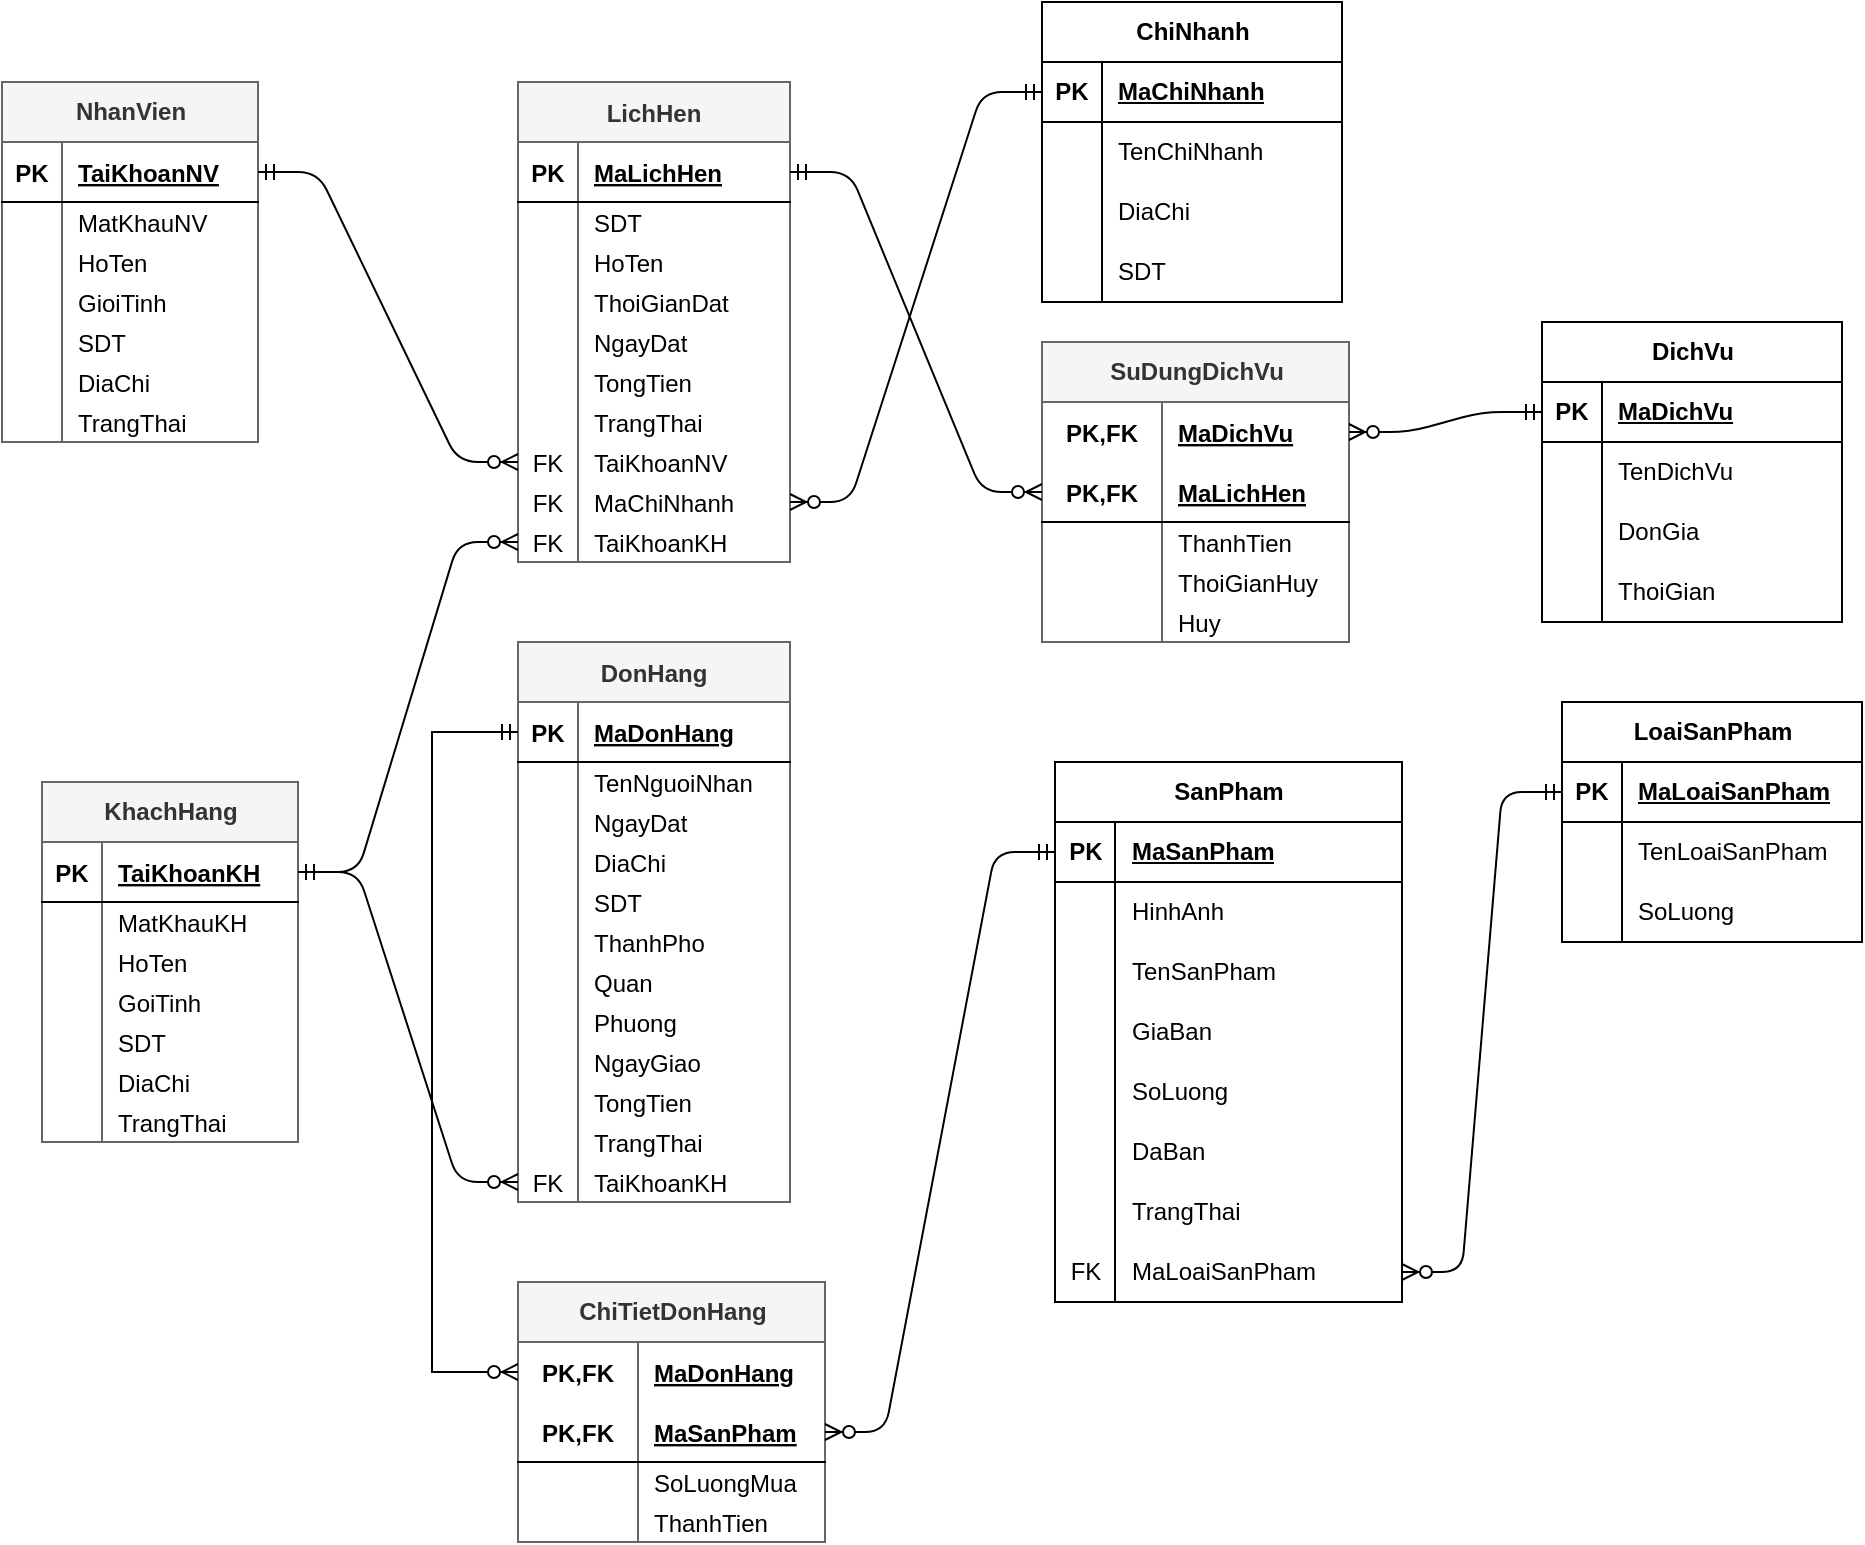 <mxfile version="22.1.2" type="device">
  <diagram name="Page-1" id="HncahIMjCiN773of_q_i">
    <mxGraphModel dx="1434" dy="836" grid="1" gridSize="10" guides="1" tooltips="1" connect="1" arrows="1" fold="1" page="1" pageScale="1" pageWidth="850" pageHeight="1100" math="0" shadow="0">
      <root>
        <mxCell id="0" />
        <mxCell id="1" parent="0" />
        <mxCell id="_d88IDd6Z6OL_i4cyT-N-1" value="SanPham" style="shape=table;startSize=30;container=1;collapsible=1;childLayout=tableLayout;fixedRows=1;rowLines=0;fontStyle=1;align=center;resizeLast=1;html=1;" parent="1" vertex="1">
          <mxGeometry x="726.5" y="980" width="173.5" height="270" as="geometry" />
        </mxCell>
        <mxCell id="_d88IDd6Z6OL_i4cyT-N-2" value="" style="shape=tableRow;horizontal=0;startSize=0;swimlaneHead=0;swimlaneBody=0;fillColor=none;collapsible=0;dropTarget=0;points=[[0,0.5],[1,0.5]];portConstraint=eastwest;top=0;left=0;right=0;bottom=1;" parent="_d88IDd6Z6OL_i4cyT-N-1" vertex="1">
          <mxGeometry y="30" width="173.5" height="30" as="geometry" />
        </mxCell>
        <mxCell id="_d88IDd6Z6OL_i4cyT-N-3" value="PK" style="shape=partialRectangle;connectable=0;fillColor=none;top=0;left=0;bottom=0;right=0;fontStyle=1;overflow=hidden;whiteSpace=wrap;html=1;" parent="_d88IDd6Z6OL_i4cyT-N-2" vertex="1">
          <mxGeometry width="30" height="30" as="geometry">
            <mxRectangle width="30" height="30" as="alternateBounds" />
          </mxGeometry>
        </mxCell>
        <mxCell id="_d88IDd6Z6OL_i4cyT-N-4" value="MaSanPham" style="shape=partialRectangle;connectable=0;fillColor=none;top=0;left=0;bottom=0;right=0;align=left;spacingLeft=6;fontStyle=5;overflow=hidden;whiteSpace=wrap;html=1;" parent="_d88IDd6Z6OL_i4cyT-N-2" vertex="1">
          <mxGeometry x="30" width="143.5" height="30" as="geometry">
            <mxRectangle width="143.5" height="30" as="alternateBounds" />
          </mxGeometry>
        </mxCell>
        <mxCell id="_d88IDd6Z6OL_i4cyT-N-5" value="" style="shape=tableRow;horizontal=0;startSize=0;swimlaneHead=0;swimlaneBody=0;fillColor=none;collapsible=0;dropTarget=0;points=[[0,0.5],[1,0.5]];portConstraint=eastwest;top=0;left=0;right=0;bottom=0;" parent="_d88IDd6Z6OL_i4cyT-N-1" vertex="1">
          <mxGeometry y="60" width="173.5" height="30" as="geometry" />
        </mxCell>
        <mxCell id="_d88IDd6Z6OL_i4cyT-N-6" value="" style="shape=partialRectangle;connectable=0;fillColor=none;top=0;left=0;bottom=0;right=0;editable=1;overflow=hidden;whiteSpace=wrap;html=1;" parent="_d88IDd6Z6OL_i4cyT-N-5" vertex="1">
          <mxGeometry width="30" height="30" as="geometry">
            <mxRectangle width="30" height="30" as="alternateBounds" />
          </mxGeometry>
        </mxCell>
        <mxCell id="_d88IDd6Z6OL_i4cyT-N-7" value="HinhAnh" style="shape=partialRectangle;connectable=0;fillColor=none;top=0;left=0;bottom=0;right=0;align=left;spacingLeft=6;overflow=hidden;whiteSpace=wrap;html=1;" parent="_d88IDd6Z6OL_i4cyT-N-5" vertex="1">
          <mxGeometry x="30" width="143.5" height="30" as="geometry">
            <mxRectangle width="143.5" height="30" as="alternateBounds" />
          </mxGeometry>
        </mxCell>
        <mxCell id="_d88IDd6Z6OL_i4cyT-N-8" value="" style="shape=tableRow;horizontal=0;startSize=0;swimlaneHead=0;swimlaneBody=0;fillColor=none;collapsible=0;dropTarget=0;points=[[0,0.5],[1,0.5]];portConstraint=eastwest;top=0;left=0;right=0;bottom=0;" parent="_d88IDd6Z6OL_i4cyT-N-1" vertex="1">
          <mxGeometry y="90" width="173.5" height="30" as="geometry" />
        </mxCell>
        <mxCell id="_d88IDd6Z6OL_i4cyT-N-9" value="" style="shape=partialRectangle;connectable=0;fillColor=none;top=0;left=0;bottom=0;right=0;editable=1;overflow=hidden;whiteSpace=wrap;html=1;" parent="_d88IDd6Z6OL_i4cyT-N-8" vertex="1">
          <mxGeometry width="30" height="30" as="geometry">
            <mxRectangle width="30" height="30" as="alternateBounds" />
          </mxGeometry>
        </mxCell>
        <mxCell id="_d88IDd6Z6OL_i4cyT-N-10" value="TenSanPham" style="shape=partialRectangle;connectable=0;fillColor=none;top=0;left=0;bottom=0;right=0;align=left;spacingLeft=6;overflow=hidden;whiteSpace=wrap;html=1;" parent="_d88IDd6Z6OL_i4cyT-N-8" vertex="1">
          <mxGeometry x="30" width="143.5" height="30" as="geometry">
            <mxRectangle width="143.5" height="30" as="alternateBounds" />
          </mxGeometry>
        </mxCell>
        <mxCell id="_d88IDd6Z6OL_i4cyT-N-14" value="" style="shape=tableRow;horizontal=0;startSize=0;swimlaneHead=0;swimlaneBody=0;fillColor=none;collapsible=0;dropTarget=0;points=[[0,0.5],[1,0.5]];portConstraint=eastwest;top=0;left=0;right=0;bottom=0;" parent="_d88IDd6Z6OL_i4cyT-N-1" vertex="1">
          <mxGeometry y="120" width="173.5" height="30" as="geometry" />
        </mxCell>
        <mxCell id="_d88IDd6Z6OL_i4cyT-N-15" value="" style="shape=partialRectangle;connectable=0;fillColor=none;top=0;left=0;bottom=0;right=0;editable=1;overflow=hidden;whiteSpace=wrap;html=1;" parent="_d88IDd6Z6OL_i4cyT-N-14" vertex="1">
          <mxGeometry width="30" height="30" as="geometry">
            <mxRectangle width="30" height="30" as="alternateBounds" />
          </mxGeometry>
        </mxCell>
        <mxCell id="_d88IDd6Z6OL_i4cyT-N-16" value="GiaBan" style="shape=partialRectangle;connectable=0;fillColor=none;top=0;left=0;bottom=0;right=0;align=left;spacingLeft=6;overflow=hidden;whiteSpace=wrap;html=1;" parent="_d88IDd6Z6OL_i4cyT-N-14" vertex="1">
          <mxGeometry x="30" width="143.5" height="30" as="geometry">
            <mxRectangle width="143.5" height="30" as="alternateBounds" />
          </mxGeometry>
        </mxCell>
        <mxCell id="_d88IDd6Z6OL_i4cyT-N-17" value="" style="shape=tableRow;horizontal=0;startSize=0;swimlaneHead=0;swimlaneBody=0;fillColor=none;collapsible=0;dropTarget=0;points=[[0,0.5],[1,0.5]];portConstraint=eastwest;top=0;left=0;right=0;bottom=0;" parent="_d88IDd6Z6OL_i4cyT-N-1" vertex="1">
          <mxGeometry y="150" width="173.5" height="30" as="geometry" />
        </mxCell>
        <mxCell id="_d88IDd6Z6OL_i4cyT-N-18" value="" style="shape=partialRectangle;connectable=0;fillColor=none;top=0;left=0;bottom=0;right=0;editable=1;overflow=hidden;whiteSpace=wrap;html=1;" parent="_d88IDd6Z6OL_i4cyT-N-17" vertex="1">
          <mxGeometry width="30" height="30" as="geometry">
            <mxRectangle width="30" height="30" as="alternateBounds" />
          </mxGeometry>
        </mxCell>
        <mxCell id="_d88IDd6Z6OL_i4cyT-N-19" value="SoLuong" style="shape=partialRectangle;connectable=0;fillColor=none;top=0;left=0;bottom=0;right=0;align=left;spacingLeft=6;overflow=hidden;whiteSpace=wrap;html=1;" parent="_d88IDd6Z6OL_i4cyT-N-17" vertex="1">
          <mxGeometry x="30" width="143.5" height="30" as="geometry">
            <mxRectangle width="143.5" height="30" as="alternateBounds" />
          </mxGeometry>
        </mxCell>
        <mxCell id="_d88IDd6Z6OL_i4cyT-N-20" value="" style="shape=tableRow;horizontal=0;startSize=0;swimlaneHead=0;swimlaneBody=0;fillColor=none;collapsible=0;dropTarget=0;points=[[0,0.5],[1,0.5]];portConstraint=eastwest;top=0;left=0;right=0;bottom=0;" parent="_d88IDd6Z6OL_i4cyT-N-1" vertex="1">
          <mxGeometry y="180" width="173.5" height="30" as="geometry" />
        </mxCell>
        <mxCell id="_d88IDd6Z6OL_i4cyT-N-21" value="" style="shape=partialRectangle;connectable=0;fillColor=none;top=0;left=0;bottom=0;right=0;editable=1;overflow=hidden;whiteSpace=wrap;html=1;" parent="_d88IDd6Z6OL_i4cyT-N-20" vertex="1">
          <mxGeometry width="30" height="30" as="geometry">
            <mxRectangle width="30" height="30" as="alternateBounds" />
          </mxGeometry>
        </mxCell>
        <mxCell id="_d88IDd6Z6OL_i4cyT-N-22" value="DaBan" style="shape=partialRectangle;connectable=0;fillColor=none;top=0;left=0;bottom=0;right=0;align=left;spacingLeft=6;overflow=hidden;whiteSpace=wrap;html=1;" parent="_d88IDd6Z6OL_i4cyT-N-20" vertex="1">
          <mxGeometry x="30" width="143.5" height="30" as="geometry">
            <mxRectangle width="143.5" height="30" as="alternateBounds" />
          </mxGeometry>
        </mxCell>
        <mxCell id="_d88IDd6Z6OL_i4cyT-N-23" value="" style="shape=tableRow;horizontal=0;startSize=0;swimlaneHead=0;swimlaneBody=0;fillColor=none;collapsible=0;dropTarget=0;points=[[0,0.5],[1,0.5]];portConstraint=eastwest;top=0;left=0;right=0;bottom=0;" parent="_d88IDd6Z6OL_i4cyT-N-1" vertex="1">
          <mxGeometry y="210" width="173.5" height="30" as="geometry" />
        </mxCell>
        <mxCell id="_d88IDd6Z6OL_i4cyT-N-24" value="" style="shape=partialRectangle;connectable=0;fillColor=none;top=0;left=0;bottom=0;right=0;editable=1;overflow=hidden;whiteSpace=wrap;html=1;" parent="_d88IDd6Z6OL_i4cyT-N-23" vertex="1">
          <mxGeometry width="30" height="30" as="geometry">
            <mxRectangle width="30" height="30" as="alternateBounds" />
          </mxGeometry>
        </mxCell>
        <mxCell id="_d88IDd6Z6OL_i4cyT-N-25" value="TrangThai" style="shape=partialRectangle;connectable=0;fillColor=none;top=0;left=0;bottom=0;right=0;align=left;spacingLeft=6;overflow=hidden;whiteSpace=wrap;html=1;" parent="_d88IDd6Z6OL_i4cyT-N-23" vertex="1">
          <mxGeometry x="30" width="143.5" height="30" as="geometry">
            <mxRectangle width="143.5" height="30" as="alternateBounds" />
          </mxGeometry>
        </mxCell>
        <mxCell id="_d88IDd6Z6OL_i4cyT-N-26" value="" style="shape=tableRow;horizontal=0;startSize=0;swimlaneHead=0;swimlaneBody=0;fillColor=none;collapsible=0;dropTarget=0;points=[[0,0.5],[1,0.5]];portConstraint=eastwest;top=0;left=0;right=0;bottom=0;" parent="_d88IDd6Z6OL_i4cyT-N-1" vertex="1">
          <mxGeometry y="240" width="173.5" height="30" as="geometry" />
        </mxCell>
        <mxCell id="_d88IDd6Z6OL_i4cyT-N-27" value="FK" style="shape=partialRectangle;connectable=0;fillColor=none;top=0;left=0;bottom=0;right=0;editable=1;overflow=hidden;whiteSpace=wrap;html=1;" parent="_d88IDd6Z6OL_i4cyT-N-26" vertex="1">
          <mxGeometry width="30" height="30" as="geometry">
            <mxRectangle width="30" height="30" as="alternateBounds" />
          </mxGeometry>
        </mxCell>
        <mxCell id="_d88IDd6Z6OL_i4cyT-N-28" value="MaLoaiSanPham" style="shape=partialRectangle;connectable=0;fillColor=none;top=0;left=0;bottom=0;right=0;align=left;spacingLeft=6;overflow=hidden;whiteSpace=wrap;html=1;" parent="_d88IDd6Z6OL_i4cyT-N-26" vertex="1">
          <mxGeometry x="30" width="143.5" height="30" as="geometry">
            <mxRectangle width="143.5" height="30" as="alternateBounds" />
          </mxGeometry>
        </mxCell>
        <mxCell id="_d88IDd6Z6OL_i4cyT-N-29" value="LoaiSanPham" style="shape=table;startSize=30;container=1;collapsible=1;childLayout=tableLayout;fixedRows=1;rowLines=0;fontStyle=1;align=center;resizeLast=1;html=1;" parent="1" vertex="1">
          <mxGeometry x="980" y="950" width="150" height="120" as="geometry" />
        </mxCell>
        <mxCell id="_d88IDd6Z6OL_i4cyT-N-30" value="" style="shape=tableRow;horizontal=0;startSize=0;swimlaneHead=0;swimlaneBody=0;fillColor=none;collapsible=0;dropTarget=0;points=[[0,0.5],[1,0.5]];portConstraint=eastwest;top=0;left=0;right=0;bottom=1;" parent="_d88IDd6Z6OL_i4cyT-N-29" vertex="1">
          <mxGeometry y="30" width="150" height="30" as="geometry" />
        </mxCell>
        <mxCell id="_d88IDd6Z6OL_i4cyT-N-31" value="PK" style="shape=partialRectangle;connectable=0;fillColor=none;top=0;left=0;bottom=0;right=0;fontStyle=1;overflow=hidden;whiteSpace=wrap;html=1;" parent="_d88IDd6Z6OL_i4cyT-N-30" vertex="1">
          <mxGeometry width="30" height="30" as="geometry">
            <mxRectangle width="30" height="30" as="alternateBounds" />
          </mxGeometry>
        </mxCell>
        <mxCell id="_d88IDd6Z6OL_i4cyT-N-32" value="MaLoaiSanPham" style="shape=partialRectangle;connectable=0;fillColor=none;top=0;left=0;bottom=0;right=0;align=left;spacingLeft=6;fontStyle=5;overflow=hidden;whiteSpace=wrap;html=1;" parent="_d88IDd6Z6OL_i4cyT-N-30" vertex="1">
          <mxGeometry x="30" width="120" height="30" as="geometry">
            <mxRectangle width="120" height="30" as="alternateBounds" />
          </mxGeometry>
        </mxCell>
        <mxCell id="_d88IDd6Z6OL_i4cyT-N-33" value="" style="shape=tableRow;horizontal=0;startSize=0;swimlaneHead=0;swimlaneBody=0;fillColor=none;collapsible=0;dropTarget=0;points=[[0,0.5],[1,0.5]];portConstraint=eastwest;top=0;left=0;right=0;bottom=0;" parent="_d88IDd6Z6OL_i4cyT-N-29" vertex="1">
          <mxGeometry y="60" width="150" height="30" as="geometry" />
        </mxCell>
        <mxCell id="_d88IDd6Z6OL_i4cyT-N-34" value="" style="shape=partialRectangle;connectable=0;fillColor=none;top=0;left=0;bottom=0;right=0;editable=1;overflow=hidden;whiteSpace=wrap;html=1;" parent="_d88IDd6Z6OL_i4cyT-N-33" vertex="1">
          <mxGeometry width="30" height="30" as="geometry">
            <mxRectangle width="30" height="30" as="alternateBounds" />
          </mxGeometry>
        </mxCell>
        <mxCell id="_d88IDd6Z6OL_i4cyT-N-35" value="TenLoaiSanPham" style="shape=partialRectangle;connectable=0;fillColor=none;top=0;left=0;bottom=0;right=0;align=left;spacingLeft=6;overflow=hidden;whiteSpace=wrap;html=1;" parent="_d88IDd6Z6OL_i4cyT-N-33" vertex="1">
          <mxGeometry x="30" width="120" height="30" as="geometry">
            <mxRectangle width="120" height="30" as="alternateBounds" />
          </mxGeometry>
        </mxCell>
        <mxCell id="_d88IDd6Z6OL_i4cyT-N-36" value="" style="shape=tableRow;horizontal=0;startSize=0;swimlaneHead=0;swimlaneBody=0;fillColor=none;collapsible=0;dropTarget=0;points=[[0,0.5],[1,0.5]];portConstraint=eastwest;top=0;left=0;right=0;bottom=0;" parent="_d88IDd6Z6OL_i4cyT-N-29" vertex="1">
          <mxGeometry y="90" width="150" height="30" as="geometry" />
        </mxCell>
        <mxCell id="_d88IDd6Z6OL_i4cyT-N-37" value="" style="shape=partialRectangle;connectable=0;fillColor=none;top=0;left=0;bottom=0;right=0;editable=1;overflow=hidden;whiteSpace=wrap;html=1;" parent="_d88IDd6Z6OL_i4cyT-N-36" vertex="1">
          <mxGeometry width="30" height="30" as="geometry">
            <mxRectangle width="30" height="30" as="alternateBounds" />
          </mxGeometry>
        </mxCell>
        <mxCell id="_d88IDd6Z6OL_i4cyT-N-38" value="SoLuong" style="shape=partialRectangle;connectable=0;fillColor=none;top=0;left=0;bottom=0;right=0;align=left;spacingLeft=6;overflow=hidden;whiteSpace=wrap;html=1;" parent="_d88IDd6Z6OL_i4cyT-N-36" vertex="1">
          <mxGeometry x="30" width="120" height="30" as="geometry">
            <mxRectangle width="120" height="30" as="alternateBounds" />
          </mxGeometry>
        </mxCell>
        <mxCell id="5V6M3FUcYlCxFyucdy4K-14" value="KhachHang" style="shape=table;startSize=30;container=1;collapsible=1;childLayout=tableLayout;fixedRows=1;rowLines=0;fontStyle=1;align=center;resizeLast=1;fillColor=#f5f5f5;html=1;strokeColor=#666666;fontColor=#333333;" vertex="1" parent="1">
          <mxGeometry x="220" y="990" width="128" height="180" as="geometry" />
        </mxCell>
        <mxCell id="5V6M3FUcYlCxFyucdy4K-15" value="" style="shape=partialRectangle;collapsible=0;dropTarget=0;pointerEvents=0;fillColor=none;top=0;left=0;bottom=1;right=0;points=[[0,0.5],[1,0.5]];portConstraint=eastwest;" vertex="1" parent="5V6M3FUcYlCxFyucdy4K-14">
          <mxGeometry y="30" width="128" height="30" as="geometry" />
        </mxCell>
        <mxCell id="5V6M3FUcYlCxFyucdy4K-16" value="PK" style="shape=partialRectangle;connectable=0;fillColor=none;top=0;left=0;bottom=0;right=0;fontStyle=1;overflow=hidden;" vertex="1" parent="5V6M3FUcYlCxFyucdy4K-15">
          <mxGeometry width="30" height="30" as="geometry">
            <mxRectangle width="30" height="30" as="alternateBounds" />
          </mxGeometry>
        </mxCell>
        <mxCell id="5V6M3FUcYlCxFyucdy4K-17" value="TaiKhoanKH" style="shape=partialRectangle;connectable=0;fillColor=none;top=0;left=0;bottom=0;right=0;align=left;spacingLeft=6;fontStyle=5;overflow=hidden;" vertex="1" parent="5V6M3FUcYlCxFyucdy4K-15">
          <mxGeometry x="30" width="98" height="30" as="geometry">
            <mxRectangle width="98" height="30" as="alternateBounds" />
          </mxGeometry>
        </mxCell>
        <mxCell id="5V6M3FUcYlCxFyucdy4K-18" value="" style="shape=partialRectangle;collapsible=0;dropTarget=0;pointerEvents=0;fillColor=none;top=0;left=0;bottom=0;right=0;points=[[0,0.5],[1,0.5]];portConstraint=eastwest;" vertex="1" parent="5V6M3FUcYlCxFyucdy4K-14">
          <mxGeometry y="60" width="128" height="20" as="geometry" />
        </mxCell>
        <mxCell id="5V6M3FUcYlCxFyucdy4K-19" value="" style="shape=partialRectangle;connectable=0;fillColor=none;top=0;left=0;bottom=0;right=0;editable=1;overflow=hidden;" vertex="1" parent="5V6M3FUcYlCxFyucdy4K-18">
          <mxGeometry width="30" height="20" as="geometry">
            <mxRectangle width="30" height="20" as="alternateBounds" />
          </mxGeometry>
        </mxCell>
        <mxCell id="5V6M3FUcYlCxFyucdy4K-20" value="MatKhauKH" style="shape=partialRectangle;connectable=0;fillColor=none;top=0;left=0;bottom=0;right=0;align=left;spacingLeft=6;overflow=hidden;" vertex="1" parent="5V6M3FUcYlCxFyucdy4K-18">
          <mxGeometry x="30" width="98" height="20" as="geometry">
            <mxRectangle width="98" height="20" as="alternateBounds" />
          </mxGeometry>
        </mxCell>
        <mxCell id="5V6M3FUcYlCxFyucdy4K-21" value="" style="shape=partialRectangle;collapsible=0;dropTarget=0;pointerEvents=0;fillColor=none;top=0;left=0;bottom=0;right=0;points=[[0,0.5],[1,0.5]];portConstraint=eastwest;" vertex="1" parent="5V6M3FUcYlCxFyucdy4K-14">
          <mxGeometry y="80" width="128" height="20" as="geometry" />
        </mxCell>
        <mxCell id="5V6M3FUcYlCxFyucdy4K-22" value="" style="shape=partialRectangle;connectable=0;fillColor=none;top=0;left=0;bottom=0;right=0;editable=1;overflow=hidden;" vertex="1" parent="5V6M3FUcYlCxFyucdy4K-21">
          <mxGeometry width="30" height="20" as="geometry">
            <mxRectangle width="30" height="20" as="alternateBounds" />
          </mxGeometry>
        </mxCell>
        <mxCell id="5V6M3FUcYlCxFyucdy4K-23" value="HoTen" style="shape=partialRectangle;connectable=0;fillColor=none;top=0;left=0;bottom=0;right=0;align=left;spacingLeft=6;overflow=hidden;" vertex="1" parent="5V6M3FUcYlCxFyucdy4K-21">
          <mxGeometry x="30" width="98" height="20" as="geometry">
            <mxRectangle width="98" height="20" as="alternateBounds" />
          </mxGeometry>
        </mxCell>
        <mxCell id="5V6M3FUcYlCxFyucdy4K-30" value="" style="shape=partialRectangle;collapsible=0;dropTarget=0;pointerEvents=0;fillColor=none;top=0;left=0;bottom=0;right=0;points=[[0,0.5],[1,0.5]];portConstraint=eastwest;" vertex="1" parent="5V6M3FUcYlCxFyucdy4K-14">
          <mxGeometry y="100" width="128" height="20" as="geometry" />
        </mxCell>
        <mxCell id="5V6M3FUcYlCxFyucdy4K-31" value="" style="shape=partialRectangle;connectable=0;fillColor=none;top=0;left=0;bottom=0;right=0;editable=1;overflow=hidden;" vertex="1" parent="5V6M3FUcYlCxFyucdy4K-30">
          <mxGeometry width="30" height="20" as="geometry">
            <mxRectangle width="30" height="20" as="alternateBounds" />
          </mxGeometry>
        </mxCell>
        <mxCell id="5V6M3FUcYlCxFyucdy4K-32" value="GoiTinh" style="shape=partialRectangle;connectable=0;fillColor=none;top=0;left=0;bottom=0;right=0;align=left;spacingLeft=6;overflow=hidden;" vertex="1" parent="5V6M3FUcYlCxFyucdy4K-30">
          <mxGeometry x="30" width="98" height="20" as="geometry">
            <mxRectangle width="98" height="20" as="alternateBounds" />
          </mxGeometry>
        </mxCell>
        <mxCell id="5V6M3FUcYlCxFyucdy4K-24" value="" style="shape=partialRectangle;collapsible=0;dropTarget=0;pointerEvents=0;fillColor=none;top=0;left=0;bottom=0;right=0;points=[[0,0.5],[1,0.5]];portConstraint=eastwest;" vertex="1" parent="5V6M3FUcYlCxFyucdy4K-14">
          <mxGeometry y="120" width="128" height="20" as="geometry" />
        </mxCell>
        <mxCell id="5V6M3FUcYlCxFyucdy4K-25" value="" style="shape=partialRectangle;connectable=0;fillColor=none;top=0;left=0;bottom=0;right=0;editable=1;overflow=hidden;" vertex="1" parent="5V6M3FUcYlCxFyucdy4K-24">
          <mxGeometry width="30" height="20" as="geometry">
            <mxRectangle width="30" height="20" as="alternateBounds" />
          </mxGeometry>
        </mxCell>
        <mxCell id="5V6M3FUcYlCxFyucdy4K-26" value="SDT" style="shape=partialRectangle;connectable=0;fillColor=none;top=0;left=0;bottom=0;right=0;align=left;spacingLeft=6;overflow=hidden;" vertex="1" parent="5V6M3FUcYlCxFyucdy4K-24">
          <mxGeometry x="30" width="98" height="20" as="geometry">
            <mxRectangle width="98" height="20" as="alternateBounds" />
          </mxGeometry>
        </mxCell>
        <mxCell id="5V6M3FUcYlCxFyucdy4K-33" value="" style="shape=partialRectangle;collapsible=0;dropTarget=0;pointerEvents=0;fillColor=none;top=0;left=0;bottom=0;right=0;points=[[0,0.5],[1,0.5]];portConstraint=eastwest;" vertex="1" parent="5V6M3FUcYlCxFyucdy4K-14">
          <mxGeometry y="140" width="128" height="20" as="geometry" />
        </mxCell>
        <mxCell id="5V6M3FUcYlCxFyucdy4K-34" value="" style="shape=partialRectangle;connectable=0;fillColor=none;top=0;left=0;bottom=0;right=0;editable=1;overflow=hidden;" vertex="1" parent="5V6M3FUcYlCxFyucdy4K-33">
          <mxGeometry width="30" height="20" as="geometry">
            <mxRectangle width="30" height="20" as="alternateBounds" />
          </mxGeometry>
        </mxCell>
        <mxCell id="5V6M3FUcYlCxFyucdy4K-35" value="DiaChi" style="shape=partialRectangle;connectable=0;fillColor=none;top=0;left=0;bottom=0;right=0;align=left;spacingLeft=6;overflow=hidden;" vertex="1" parent="5V6M3FUcYlCxFyucdy4K-33">
          <mxGeometry x="30" width="98" height="20" as="geometry">
            <mxRectangle width="98" height="20" as="alternateBounds" />
          </mxGeometry>
        </mxCell>
        <mxCell id="5V6M3FUcYlCxFyucdy4K-36" value="" style="shape=partialRectangle;collapsible=0;dropTarget=0;pointerEvents=0;fillColor=none;top=0;left=0;bottom=0;right=0;points=[[0,0.5],[1,0.5]];portConstraint=eastwest;" vertex="1" parent="5V6M3FUcYlCxFyucdy4K-14">
          <mxGeometry y="160" width="128" height="20" as="geometry" />
        </mxCell>
        <mxCell id="5V6M3FUcYlCxFyucdy4K-37" value="" style="shape=partialRectangle;connectable=0;fillColor=none;top=0;left=0;bottom=0;right=0;editable=1;overflow=hidden;" vertex="1" parent="5V6M3FUcYlCxFyucdy4K-36">
          <mxGeometry width="30" height="20" as="geometry">
            <mxRectangle width="30" height="20" as="alternateBounds" />
          </mxGeometry>
        </mxCell>
        <mxCell id="5V6M3FUcYlCxFyucdy4K-38" value="TrangThai" style="shape=partialRectangle;connectable=0;fillColor=none;top=0;left=0;bottom=0;right=0;align=left;spacingLeft=6;overflow=hidden;" vertex="1" parent="5V6M3FUcYlCxFyucdy4K-36">
          <mxGeometry x="30" width="98" height="20" as="geometry">
            <mxRectangle width="98" height="20" as="alternateBounds" />
          </mxGeometry>
        </mxCell>
        <mxCell id="5V6M3FUcYlCxFyucdy4K-39" value="ChiTietDonHang" style="shape=table;startSize=30;container=1;collapsible=1;childLayout=tableLayout;fixedRows=1;rowLines=0;fontStyle=1;align=center;resizeLast=1;fillColor=#f5f5f5;html=1;strokeColor=#666666;fontColor=#333333;" vertex="1" parent="1">
          <mxGeometry x="458" y="1240" width="153.5" height="130" as="geometry" />
        </mxCell>
        <mxCell id="5V6M3FUcYlCxFyucdy4K-40" value="" style="shape=partialRectangle;collapsible=0;dropTarget=0;pointerEvents=0;fillColor=none;top=0;left=0;bottom=0;right=0;points=[[0,0.5],[1,0.5]];portConstraint=eastwest;" vertex="1" parent="5V6M3FUcYlCxFyucdy4K-39">
          <mxGeometry y="30" width="153.5" height="30" as="geometry" />
        </mxCell>
        <mxCell id="5V6M3FUcYlCxFyucdy4K-41" value="PK,FK" style="shape=partialRectangle;connectable=0;fillColor=none;top=0;left=0;bottom=0;right=0;fontStyle=1;overflow=hidden;" vertex="1" parent="5V6M3FUcYlCxFyucdy4K-40">
          <mxGeometry width="60" height="30" as="geometry">
            <mxRectangle width="60" height="30" as="alternateBounds" />
          </mxGeometry>
        </mxCell>
        <mxCell id="5V6M3FUcYlCxFyucdy4K-42" value="MaDonHang" style="shape=partialRectangle;connectable=0;fillColor=none;top=0;left=0;bottom=0;right=0;align=left;spacingLeft=6;fontStyle=5;overflow=hidden;" vertex="1" parent="5V6M3FUcYlCxFyucdy4K-40">
          <mxGeometry x="60" width="93.5" height="30" as="geometry">
            <mxRectangle width="93.5" height="30" as="alternateBounds" />
          </mxGeometry>
        </mxCell>
        <mxCell id="5V6M3FUcYlCxFyucdy4K-43" value="" style="shape=partialRectangle;collapsible=0;dropTarget=0;pointerEvents=0;fillColor=none;top=0;left=0;bottom=1;right=0;points=[[0,0.5],[1,0.5]];portConstraint=eastwest;" vertex="1" parent="5V6M3FUcYlCxFyucdy4K-39">
          <mxGeometry y="60" width="153.5" height="30" as="geometry" />
        </mxCell>
        <mxCell id="5V6M3FUcYlCxFyucdy4K-44" value="PK,FK" style="shape=partialRectangle;connectable=0;fillColor=none;top=0;left=0;bottom=0;right=0;fontStyle=1;overflow=hidden;" vertex="1" parent="5V6M3FUcYlCxFyucdy4K-43">
          <mxGeometry width="60" height="30" as="geometry">
            <mxRectangle width="60" height="30" as="alternateBounds" />
          </mxGeometry>
        </mxCell>
        <mxCell id="5V6M3FUcYlCxFyucdy4K-45" value="MaSanPham" style="shape=partialRectangle;connectable=0;fillColor=none;top=0;left=0;bottom=0;right=0;align=left;spacingLeft=6;fontStyle=5;overflow=hidden;" vertex="1" parent="5V6M3FUcYlCxFyucdy4K-43">
          <mxGeometry x="60" width="93.5" height="30" as="geometry">
            <mxRectangle width="93.5" height="30" as="alternateBounds" />
          </mxGeometry>
        </mxCell>
        <mxCell id="5V6M3FUcYlCxFyucdy4K-46" value="" style="shape=partialRectangle;collapsible=0;dropTarget=0;pointerEvents=0;fillColor=none;top=0;left=0;bottom=0;right=0;points=[[0,0.5],[1,0.5]];portConstraint=eastwest;" vertex="1" parent="5V6M3FUcYlCxFyucdy4K-39">
          <mxGeometry y="90" width="153.5" height="20" as="geometry" />
        </mxCell>
        <mxCell id="5V6M3FUcYlCxFyucdy4K-47" value="" style="shape=partialRectangle;connectable=0;fillColor=none;top=0;left=0;bottom=0;right=0;editable=1;overflow=hidden;" vertex="1" parent="5V6M3FUcYlCxFyucdy4K-46">
          <mxGeometry width="60" height="20" as="geometry">
            <mxRectangle width="60" height="20" as="alternateBounds" />
          </mxGeometry>
        </mxCell>
        <mxCell id="5V6M3FUcYlCxFyucdy4K-48" value="SoLuongMua" style="shape=partialRectangle;connectable=0;fillColor=none;top=0;left=0;bottom=0;right=0;align=left;spacingLeft=6;overflow=hidden;" vertex="1" parent="5V6M3FUcYlCxFyucdy4K-46">
          <mxGeometry x="60" width="93.5" height="20" as="geometry">
            <mxRectangle width="93.5" height="20" as="alternateBounds" />
          </mxGeometry>
        </mxCell>
        <mxCell id="5V6M3FUcYlCxFyucdy4K-49" value="" style="shape=partialRectangle;collapsible=0;dropTarget=0;pointerEvents=0;fillColor=none;top=0;left=0;bottom=0;right=0;points=[[0,0.5],[1,0.5]];portConstraint=eastwest;" vertex="1" parent="5V6M3FUcYlCxFyucdy4K-39">
          <mxGeometry y="110" width="153.5" height="20" as="geometry" />
        </mxCell>
        <mxCell id="5V6M3FUcYlCxFyucdy4K-50" value="" style="shape=partialRectangle;connectable=0;fillColor=none;top=0;left=0;bottom=0;right=0;editable=1;overflow=hidden;" vertex="1" parent="5V6M3FUcYlCxFyucdy4K-49">
          <mxGeometry width="60" height="20" as="geometry">
            <mxRectangle width="60" height="20" as="alternateBounds" />
          </mxGeometry>
        </mxCell>
        <mxCell id="5V6M3FUcYlCxFyucdy4K-51" value="ThanhTien" style="shape=partialRectangle;connectable=0;fillColor=none;top=0;left=0;bottom=0;right=0;align=left;spacingLeft=6;overflow=hidden;" vertex="1" parent="5V6M3FUcYlCxFyucdy4K-49">
          <mxGeometry x="60" width="93.5" height="20" as="geometry">
            <mxRectangle width="93.5" height="20" as="alternateBounds" />
          </mxGeometry>
        </mxCell>
        <mxCell id="5V6M3FUcYlCxFyucdy4K-104" value="NhanVien" style="shape=table;startSize=30;container=1;collapsible=1;childLayout=tableLayout;fixedRows=1;rowLines=0;fontStyle=1;align=center;resizeLast=1;fillColor=#f5f5f5;html=1;strokeColor=#666666;fontColor=#333333;" vertex="1" parent="1">
          <mxGeometry x="200" y="640" width="128" height="180" as="geometry" />
        </mxCell>
        <mxCell id="5V6M3FUcYlCxFyucdy4K-105" value="" style="shape=partialRectangle;collapsible=0;dropTarget=0;pointerEvents=0;fillColor=none;top=0;left=0;bottom=1;right=0;points=[[0,0.5],[1,0.5]];portConstraint=eastwest;" vertex="1" parent="5V6M3FUcYlCxFyucdy4K-104">
          <mxGeometry y="30" width="128" height="30" as="geometry" />
        </mxCell>
        <mxCell id="5V6M3FUcYlCxFyucdy4K-106" value="PK" style="shape=partialRectangle;connectable=0;fillColor=none;top=0;left=0;bottom=0;right=0;fontStyle=1;overflow=hidden;" vertex="1" parent="5V6M3FUcYlCxFyucdy4K-105">
          <mxGeometry width="30" height="30" as="geometry">
            <mxRectangle width="30" height="30" as="alternateBounds" />
          </mxGeometry>
        </mxCell>
        <mxCell id="5V6M3FUcYlCxFyucdy4K-107" value="TaiKhoanNV" style="shape=partialRectangle;connectable=0;fillColor=none;top=0;left=0;bottom=0;right=0;align=left;spacingLeft=6;fontStyle=5;overflow=hidden;" vertex="1" parent="5V6M3FUcYlCxFyucdy4K-105">
          <mxGeometry x="30" width="98" height="30" as="geometry">
            <mxRectangle width="98" height="30" as="alternateBounds" />
          </mxGeometry>
        </mxCell>
        <mxCell id="5V6M3FUcYlCxFyucdy4K-108" value="" style="shape=partialRectangle;collapsible=0;dropTarget=0;pointerEvents=0;fillColor=none;top=0;left=0;bottom=0;right=0;points=[[0,0.5],[1,0.5]];portConstraint=eastwest;" vertex="1" parent="5V6M3FUcYlCxFyucdy4K-104">
          <mxGeometry y="60" width="128" height="20" as="geometry" />
        </mxCell>
        <mxCell id="5V6M3FUcYlCxFyucdy4K-109" value="" style="shape=partialRectangle;connectable=0;fillColor=none;top=0;left=0;bottom=0;right=0;editable=1;overflow=hidden;" vertex="1" parent="5V6M3FUcYlCxFyucdy4K-108">
          <mxGeometry width="30" height="20" as="geometry">
            <mxRectangle width="30" height="20" as="alternateBounds" />
          </mxGeometry>
        </mxCell>
        <mxCell id="5V6M3FUcYlCxFyucdy4K-110" value="MatKhauNV" style="shape=partialRectangle;connectable=0;fillColor=none;top=0;left=0;bottom=0;right=0;align=left;spacingLeft=6;overflow=hidden;" vertex="1" parent="5V6M3FUcYlCxFyucdy4K-108">
          <mxGeometry x="30" width="98" height="20" as="geometry">
            <mxRectangle width="98" height="20" as="alternateBounds" />
          </mxGeometry>
        </mxCell>
        <mxCell id="5V6M3FUcYlCxFyucdy4K-111" value="" style="shape=partialRectangle;collapsible=0;dropTarget=0;pointerEvents=0;fillColor=none;top=0;left=0;bottom=0;right=0;points=[[0,0.5],[1,0.5]];portConstraint=eastwest;" vertex="1" parent="5V6M3FUcYlCxFyucdy4K-104">
          <mxGeometry y="80" width="128" height="20" as="geometry" />
        </mxCell>
        <mxCell id="5V6M3FUcYlCxFyucdy4K-112" value="" style="shape=partialRectangle;connectable=0;fillColor=none;top=0;left=0;bottom=0;right=0;editable=1;overflow=hidden;" vertex="1" parent="5V6M3FUcYlCxFyucdy4K-111">
          <mxGeometry width="30" height="20" as="geometry">
            <mxRectangle width="30" height="20" as="alternateBounds" />
          </mxGeometry>
        </mxCell>
        <mxCell id="5V6M3FUcYlCxFyucdy4K-113" value="HoTen" style="shape=partialRectangle;connectable=0;fillColor=none;top=0;left=0;bottom=0;right=0;align=left;spacingLeft=6;overflow=hidden;" vertex="1" parent="5V6M3FUcYlCxFyucdy4K-111">
          <mxGeometry x="30" width="98" height="20" as="geometry">
            <mxRectangle width="98" height="20" as="alternateBounds" />
          </mxGeometry>
        </mxCell>
        <mxCell id="5V6M3FUcYlCxFyucdy4K-117" value="" style="shape=partialRectangle;collapsible=0;dropTarget=0;pointerEvents=0;fillColor=none;top=0;left=0;bottom=0;right=0;points=[[0,0.5],[1,0.5]];portConstraint=eastwest;" vertex="1" parent="5V6M3FUcYlCxFyucdy4K-104">
          <mxGeometry y="100" width="128" height="20" as="geometry" />
        </mxCell>
        <mxCell id="5V6M3FUcYlCxFyucdy4K-118" value="" style="shape=partialRectangle;connectable=0;fillColor=none;top=0;left=0;bottom=0;right=0;editable=1;overflow=hidden;" vertex="1" parent="5V6M3FUcYlCxFyucdy4K-117">
          <mxGeometry width="30" height="20" as="geometry">
            <mxRectangle width="30" height="20" as="alternateBounds" />
          </mxGeometry>
        </mxCell>
        <mxCell id="5V6M3FUcYlCxFyucdy4K-119" value="GioiTinh" style="shape=partialRectangle;connectable=0;fillColor=none;top=0;left=0;bottom=0;right=0;align=left;spacingLeft=6;overflow=hidden;" vertex="1" parent="5V6M3FUcYlCxFyucdy4K-117">
          <mxGeometry x="30" width="98" height="20" as="geometry">
            <mxRectangle width="98" height="20" as="alternateBounds" />
          </mxGeometry>
        </mxCell>
        <mxCell id="5V6M3FUcYlCxFyucdy4K-123" value="" style="shape=partialRectangle;collapsible=0;dropTarget=0;pointerEvents=0;fillColor=none;top=0;left=0;bottom=0;right=0;points=[[0,0.5],[1,0.5]];portConstraint=eastwest;" vertex="1" parent="5V6M3FUcYlCxFyucdy4K-104">
          <mxGeometry y="120" width="128" height="20" as="geometry" />
        </mxCell>
        <mxCell id="5V6M3FUcYlCxFyucdy4K-124" value="" style="shape=partialRectangle;connectable=0;fillColor=none;top=0;left=0;bottom=0;right=0;editable=1;overflow=hidden;" vertex="1" parent="5V6M3FUcYlCxFyucdy4K-123">
          <mxGeometry width="30" height="20" as="geometry">
            <mxRectangle width="30" height="20" as="alternateBounds" />
          </mxGeometry>
        </mxCell>
        <mxCell id="5V6M3FUcYlCxFyucdy4K-125" value="SDT" style="shape=partialRectangle;connectable=0;fillColor=none;top=0;left=0;bottom=0;right=0;align=left;spacingLeft=6;overflow=hidden;" vertex="1" parent="5V6M3FUcYlCxFyucdy4K-123">
          <mxGeometry x="30" width="98" height="20" as="geometry">
            <mxRectangle width="98" height="20" as="alternateBounds" />
          </mxGeometry>
        </mxCell>
        <mxCell id="5V6M3FUcYlCxFyucdy4K-126" value="" style="shape=partialRectangle;collapsible=0;dropTarget=0;pointerEvents=0;fillColor=none;top=0;left=0;bottom=0;right=0;points=[[0,0.5],[1,0.5]];portConstraint=eastwest;" vertex="1" parent="5V6M3FUcYlCxFyucdy4K-104">
          <mxGeometry y="140" width="128" height="20" as="geometry" />
        </mxCell>
        <mxCell id="5V6M3FUcYlCxFyucdy4K-127" value="" style="shape=partialRectangle;connectable=0;fillColor=none;top=0;left=0;bottom=0;right=0;editable=1;overflow=hidden;" vertex="1" parent="5V6M3FUcYlCxFyucdy4K-126">
          <mxGeometry width="30" height="20" as="geometry">
            <mxRectangle width="30" height="20" as="alternateBounds" />
          </mxGeometry>
        </mxCell>
        <mxCell id="5V6M3FUcYlCxFyucdy4K-128" value="DiaChi" style="shape=partialRectangle;connectable=0;fillColor=none;top=0;left=0;bottom=0;right=0;align=left;spacingLeft=6;overflow=hidden;" vertex="1" parent="5V6M3FUcYlCxFyucdy4K-126">
          <mxGeometry x="30" width="98" height="20" as="geometry">
            <mxRectangle width="98" height="20" as="alternateBounds" />
          </mxGeometry>
        </mxCell>
        <mxCell id="5V6M3FUcYlCxFyucdy4K-129" value="" style="shape=partialRectangle;collapsible=0;dropTarget=0;pointerEvents=0;fillColor=none;top=0;left=0;bottom=0;right=0;points=[[0,0.5],[1,0.5]];portConstraint=eastwest;" vertex="1" parent="5V6M3FUcYlCxFyucdy4K-104">
          <mxGeometry y="160" width="128" height="20" as="geometry" />
        </mxCell>
        <mxCell id="5V6M3FUcYlCxFyucdy4K-130" value="" style="shape=partialRectangle;connectable=0;fillColor=none;top=0;left=0;bottom=0;right=0;editable=1;overflow=hidden;" vertex="1" parent="5V6M3FUcYlCxFyucdy4K-129">
          <mxGeometry width="30" height="20" as="geometry">
            <mxRectangle width="30" height="20" as="alternateBounds" />
          </mxGeometry>
        </mxCell>
        <mxCell id="5V6M3FUcYlCxFyucdy4K-131" value="TrangThai" style="shape=partialRectangle;connectable=0;fillColor=none;top=0;left=0;bottom=0;right=0;align=left;spacingLeft=6;overflow=hidden;" vertex="1" parent="5V6M3FUcYlCxFyucdy4K-129">
          <mxGeometry x="30" width="98" height="20" as="geometry">
            <mxRectangle width="98" height="20" as="alternateBounds" />
          </mxGeometry>
        </mxCell>
        <mxCell id="5V6M3FUcYlCxFyucdy4K-148" value="DonHang" style="shape=table;startSize=30;container=1;collapsible=1;childLayout=tableLayout;fixedRows=1;rowLines=0;fontStyle=1;align=center;resizeLast=1;fillColor=#f5f5f5;strokeColor=#666666;fontColor=#333333;" vertex="1" parent="1">
          <mxGeometry x="458" y="920" width="136" height="280" as="geometry" />
        </mxCell>
        <mxCell id="5V6M3FUcYlCxFyucdy4K-149" value="" style="shape=partialRectangle;collapsible=0;dropTarget=0;pointerEvents=0;fillColor=none;top=0;left=0;bottom=1;right=0;points=[[0,0.5],[1,0.5]];portConstraint=eastwest;" vertex="1" parent="5V6M3FUcYlCxFyucdy4K-148">
          <mxGeometry y="30" width="136" height="30" as="geometry" />
        </mxCell>
        <mxCell id="5V6M3FUcYlCxFyucdy4K-150" value="PK" style="shape=partialRectangle;connectable=0;fillColor=none;top=0;left=0;bottom=0;right=0;fontStyle=1;overflow=hidden;" vertex="1" parent="5V6M3FUcYlCxFyucdy4K-149">
          <mxGeometry width="30" height="30" as="geometry">
            <mxRectangle width="30" height="30" as="alternateBounds" />
          </mxGeometry>
        </mxCell>
        <mxCell id="5V6M3FUcYlCxFyucdy4K-151" value="MaDonHang" style="shape=partialRectangle;connectable=0;fillColor=none;top=0;left=0;bottom=0;right=0;align=left;spacingLeft=6;fontStyle=5;overflow=hidden;" vertex="1" parent="5V6M3FUcYlCxFyucdy4K-149">
          <mxGeometry x="30" width="106" height="30" as="geometry">
            <mxRectangle width="106" height="30" as="alternateBounds" />
          </mxGeometry>
        </mxCell>
        <mxCell id="5V6M3FUcYlCxFyucdy4K-152" value="" style="shape=partialRectangle;collapsible=0;dropTarget=0;pointerEvents=0;fillColor=none;top=0;left=0;bottom=0;right=0;points=[[0,0.5],[1,0.5]];portConstraint=eastwest;" vertex="1" parent="5V6M3FUcYlCxFyucdy4K-148">
          <mxGeometry y="60" width="136" height="20" as="geometry" />
        </mxCell>
        <mxCell id="5V6M3FUcYlCxFyucdy4K-153" value="" style="shape=partialRectangle;connectable=0;fillColor=none;top=0;left=0;bottom=0;right=0;editable=1;overflow=hidden;" vertex="1" parent="5V6M3FUcYlCxFyucdy4K-152">
          <mxGeometry width="30" height="20" as="geometry">
            <mxRectangle width="30" height="20" as="alternateBounds" />
          </mxGeometry>
        </mxCell>
        <mxCell id="5V6M3FUcYlCxFyucdy4K-154" value="TenNguoiNhan" style="shape=partialRectangle;connectable=0;fillColor=none;top=0;left=0;bottom=0;right=0;align=left;spacingLeft=6;overflow=hidden;" vertex="1" parent="5V6M3FUcYlCxFyucdy4K-152">
          <mxGeometry x="30" width="106" height="20" as="geometry">
            <mxRectangle width="106" height="20" as="alternateBounds" />
          </mxGeometry>
        </mxCell>
        <mxCell id="5V6M3FUcYlCxFyucdy4K-155" value="" style="shape=partialRectangle;collapsible=0;dropTarget=0;pointerEvents=0;fillColor=none;top=0;left=0;bottom=0;right=0;points=[[0,0.5],[1,0.5]];portConstraint=eastwest;" vertex="1" parent="5V6M3FUcYlCxFyucdy4K-148">
          <mxGeometry y="80" width="136" height="20" as="geometry" />
        </mxCell>
        <mxCell id="5V6M3FUcYlCxFyucdy4K-156" value="" style="shape=partialRectangle;connectable=0;fillColor=none;top=0;left=0;bottom=0;right=0;editable=1;overflow=hidden;" vertex="1" parent="5V6M3FUcYlCxFyucdy4K-155">
          <mxGeometry width="30" height="20" as="geometry">
            <mxRectangle width="30" height="20" as="alternateBounds" />
          </mxGeometry>
        </mxCell>
        <mxCell id="5V6M3FUcYlCxFyucdy4K-157" value="NgayDat" style="shape=partialRectangle;connectable=0;fillColor=none;top=0;left=0;bottom=0;right=0;align=left;spacingLeft=6;overflow=hidden;" vertex="1" parent="5V6M3FUcYlCxFyucdy4K-155">
          <mxGeometry x="30" width="106" height="20" as="geometry">
            <mxRectangle width="106" height="20" as="alternateBounds" />
          </mxGeometry>
        </mxCell>
        <mxCell id="5V6M3FUcYlCxFyucdy4K-158" value="" style="shape=partialRectangle;collapsible=0;dropTarget=0;pointerEvents=0;fillColor=none;top=0;left=0;bottom=0;right=0;points=[[0,0.5],[1,0.5]];portConstraint=eastwest;" vertex="1" parent="5V6M3FUcYlCxFyucdy4K-148">
          <mxGeometry y="100" width="136" height="20" as="geometry" />
        </mxCell>
        <mxCell id="5V6M3FUcYlCxFyucdy4K-159" value="" style="shape=partialRectangle;connectable=0;fillColor=none;top=0;left=0;bottom=0;right=0;editable=1;overflow=hidden;" vertex="1" parent="5V6M3FUcYlCxFyucdy4K-158">
          <mxGeometry width="30" height="20" as="geometry">
            <mxRectangle width="30" height="20" as="alternateBounds" />
          </mxGeometry>
        </mxCell>
        <mxCell id="5V6M3FUcYlCxFyucdy4K-160" value="DiaChi" style="shape=partialRectangle;connectable=0;fillColor=none;top=0;left=0;bottom=0;right=0;align=left;spacingLeft=6;overflow=hidden;" vertex="1" parent="5V6M3FUcYlCxFyucdy4K-158">
          <mxGeometry x="30" width="106" height="20" as="geometry">
            <mxRectangle width="106" height="20" as="alternateBounds" />
          </mxGeometry>
        </mxCell>
        <mxCell id="5V6M3FUcYlCxFyucdy4K-161" value="" style="shape=partialRectangle;collapsible=0;dropTarget=0;pointerEvents=0;fillColor=none;top=0;left=0;bottom=0;right=0;points=[[0,0.5],[1,0.5]];portConstraint=eastwest;" vertex="1" parent="5V6M3FUcYlCxFyucdy4K-148">
          <mxGeometry y="120" width="136" height="20" as="geometry" />
        </mxCell>
        <mxCell id="5V6M3FUcYlCxFyucdy4K-162" value="" style="shape=partialRectangle;connectable=0;fillColor=none;top=0;left=0;bottom=0;right=0;editable=1;overflow=hidden;" vertex="1" parent="5V6M3FUcYlCxFyucdy4K-161">
          <mxGeometry width="30" height="20" as="geometry">
            <mxRectangle width="30" height="20" as="alternateBounds" />
          </mxGeometry>
        </mxCell>
        <mxCell id="5V6M3FUcYlCxFyucdy4K-163" value="SDT" style="shape=partialRectangle;connectable=0;fillColor=none;top=0;left=0;bottom=0;right=0;align=left;spacingLeft=6;overflow=hidden;" vertex="1" parent="5V6M3FUcYlCxFyucdy4K-161">
          <mxGeometry x="30" width="106" height="20" as="geometry">
            <mxRectangle width="106" height="20" as="alternateBounds" />
          </mxGeometry>
        </mxCell>
        <mxCell id="5V6M3FUcYlCxFyucdy4K-164" value="" style="shape=partialRectangle;collapsible=0;dropTarget=0;pointerEvents=0;fillColor=none;top=0;left=0;bottom=0;right=0;points=[[0,0.5],[1,0.5]];portConstraint=eastwest;" vertex="1" parent="5V6M3FUcYlCxFyucdy4K-148">
          <mxGeometry y="140" width="136" height="20" as="geometry" />
        </mxCell>
        <mxCell id="5V6M3FUcYlCxFyucdy4K-165" value="" style="shape=partialRectangle;connectable=0;fillColor=none;top=0;left=0;bottom=0;right=0;editable=1;overflow=hidden;" vertex="1" parent="5V6M3FUcYlCxFyucdy4K-164">
          <mxGeometry width="30" height="20" as="geometry">
            <mxRectangle width="30" height="20" as="alternateBounds" />
          </mxGeometry>
        </mxCell>
        <mxCell id="5V6M3FUcYlCxFyucdy4K-166" value="ThanhPho" style="shape=partialRectangle;connectable=0;fillColor=none;top=0;left=0;bottom=0;right=0;align=left;spacingLeft=6;overflow=hidden;" vertex="1" parent="5V6M3FUcYlCxFyucdy4K-164">
          <mxGeometry x="30" width="106" height="20" as="geometry">
            <mxRectangle width="106" height="20" as="alternateBounds" />
          </mxGeometry>
        </mxCell>
        <mxCell id="5V6M3FUcYlCxFyucdy4K-167" value="" style="shape=partialRectangle;collapsible=0;dropTarget=0;pointerEvents=0;fillColor=none;top=0;left=0;bottom=0;right=0;points=[[0,0.5],[1,0.5]];portConstraint=eastwest;" vertex="1" parent="5V6M3FUcYlCxFyucdy4K-148">
          <mxGeometry y="160" width="136" height="20" as="geometry" />
        </mxCell>
        <mxCell id="5V6M3FUcYlCxFyucdy4K-168" value="" style="shape=partialRectangle;connectable=0;fillColor=none;top=0;left=0;bottom=0;right=0;editable=1;overflow=hidden;" vertex="1" parent="5V6M3FUcYlCxFyucdy4K-167">
          <mxGeometry width="30" height="20" as="geometry">
            <mxRectangle width="30" height="20" as="alternateBounds" />
          </mxGeometry>
        </mxCell>
        <mxCell id="5V6M3FUcYlCxFyucdy4K-169" value="Quan" style="shape=partialRectangle;connectable=0;fillColor=none;top=0;left=0;bottom=0;right=0;align=left;spacingLeft=6;overflow=hidden;" vertex="1" parent="5V6M3FUcYlCxFyucdy4K-167">
          <mxGeometry x="30" width="106" height="20" as="geometry">
            <mxRectangle width="106" height="20" as="alternateBounds" />
          </mxGeometry>
        </mxCell>
        <mxCell id="5V6M3FUcYlCxFyucdy4K-170" value="" style="shape=partialRectangle;collapsible=0;dropTarget=0;pointerEvents=0;fillColor=none;top=0;left=0;bottom=0;right=0;points=[[0,0.5],[1,0.5]];portConstraint=eastwest;" vertex="1" parent="5V6M3FUcYlCxFyucdy4K-148">
          <mxGeometry y="180" width="136" height="20" as="geometry" />
        </mxCell>
        <mxCell id="5V6M3FUcYlCxFyucdy4K-171" value="" style="shape=partialRectangle;connectable=0;fillColor=none;top=0;left=0;bottom=0;right=0;editable=1;overflow=hidden;" vertex="1" parent="5V6M3FUcYlCxFyucdy4K-170">
          <mxGeometry width="30" height="20" as="geometry">
            <mxRectangle width="30" height="20" as="alternateBounds" />
          </mxGeometry>
        </mxCell>
        <mxCell id="5V6M3FUcYlCxFyucdy4K-172" value="Phuong" style="shape=partialRectangle;connectable=0;fillColor=none;top=0;left=0;bottom=0;right=0;align=left;spacingLeft=6;overflow=hidden;" vertex="1" parent="5V6M3FUcYlCxFyucdy4K-170">
          <mxGeometry x="30" width="106" height="20" as="geometry">
            <mxRectangle width="106" height="20" as="alternateBounds" />
          </mxGeometry>
        </mxCell>
        <mxCell id="5V6M3FUcYlCxFyucdy4K-173" value="" style="shape=partialRectangle;collapsible=0;dropTarget=0;pointerEvents=0;fillColor=none;top=0;left=0;bottom=0;right=0;points=[[0,0.5],[1,0.5]];portConstraint=eastwest;" vertex="1" parent="5V6M3FUcYlCxFyucdy4K-148">
          <mxGeometry y="200" width="136" height="20" as="geometry" />
        </mxCell>
        <mxCell id="5V6M3FUcYlCxFyucdy4K-174" value="" style="shape=partialRectangle;connectable=0;fillColor=none;top=0;left=0;bottom=0;right=0;editable=1;overflow=hidden;" vertex="1" parent="5V6M3FUcYlCxFyucdy4K-173">
          <mxGeometry width="30" height="20" as="geometry">
            <mxRectangle width="30" height="20" as="alternateBounds" />
          </mxGeometry>
        </mxCell>
        <mxCell id="5V6M3FUcYlCxFyucdy4K-175" value="NgayGiao" style="shape=partialRectangle;connectable=0;fillColor=none;top=0;left=0;bottom=0;right=0;align=left;spacingLeft=6;overflow=hidden;" vertex="1" parent="5V6M3FUcYlCxFyucdy4K-173">
          <mxGeometry x="30" width="106" height="20" as="geometry">
            <mxRectangle width="106" height="20" as="alternateBounds" />
          </mxGeometry>
        </mxCell>
        <mxCell id="5V6M3FUcYlCxFyucdy4K-176" value="" style="shape=partialRectangle;collapsible=0;dropTarget=0;pointerEvents=0;fillColor=none;top=0;left=0;bottom=0;right=0;points=[[0,0.5],[1,0.5]];portConstraint=eastwest;" vertex="1" parent="5V6M3FUcYlCxFyucdy4K-148">
          <mxGeometry y="220" width="136" height="20" as="geometry" />
        </mxCell>
        <mxCell id="5V6M3FUcYlCxFyucdy4K-177" value="" style="shape=partialRectangle;connectable=0;fillColor=none;top=0;left=0;bottom=0;right=0;editable=1;overflow=hidden;" vertex="1" parent="5V6M3FUcYlCxFyucdy4K-176">
          <mxGeometry width="30" height="20" as="geometry">
            <mxRectangle width="30" height="20" as="alternateBounds" />
          </mxGeometry>
        </mxCell>
        <mxCell id="5V6M3FUcYlCxFyucdy4K-178" value="TongTien" style="shape=partialRectangle;connectable=0;fillColor=none;top=0;left=0;bottom=0;right=0;align=left;spacingLeft=6;overflow=hidden;" vertex="1" parent="5V6M3FUcYlCxFyucdy4K-176">
          <mxGeometry x="30" width="106" height="20" as="geometry">
            <mxRectangle width="106" height="20" as="alternateBounds" />
          </mxGeometry>
        </mxCell>
        <mxCell id="5V6M3FUcYlCxFyucdy4K-179" value="" style="shape=partialRectangle;collapsible=0;dropTarget=0;pointerEvents=0;fillColor=none;top=0;left=0;bottom=0;right=0;points=[[0,0.5],[1,0.5]];portConstraint=eastwest;" vertex="1" parent="5V6M3FUcYlCxFyucdy4K-148">
          <mxGeometry y="240" width="136" height="20" as="geometry" />
        </mxCell>
        <mxCell id="5V6M3FUcYlCxFyucdy4K-180" value="" style="shape=partialRectangle;connectable=0;fillColor=none;top=0;left=0;bottom=0;right=0;editable=1;overflow=hidden;" vertex="1" parent="5V6M3FUcYlCxFyucdy4K-179">
          <mxGeometry width="30" height="20" as="geometry">
            <mxRectangle width="30" height="20" as="alternateBounds" />
          </mxGeometry>
        </mxCell>
        <mxCell id="5V6M3FUcYlCxFyucdy4K-181" value="TrangThai" style="shape=partialRectangle;connectable=0;fillColor=none;top=0;left=0;bottom=0;right=0;align=left;spacingLeft=6;overflow=hidden;" vertex="1" parent="5V6M3FUcYlCxFyucdy4K-179">
          <mxGeometry x="30" width="106" height="20" as="geometry">
            <mxRectangle width="106" height="20" as="alternateBounds" />
          </mxGeometry>
        </mxCell>
        <mxCell id="5V6M3FUcYlCxFyucdy4K-182" value="" style="shape=partialRectangle;collapsible=0;dropTarget=0;pointerEvents=0;fillColor=none;top=0;left=0;bottom=0;right=0;points=[[0,0.5],[1,0.5]];portConstraint=eastwest;" vertex="1" parent="5V6M3FUcYlCxFyucdy4K-148">
          <mxGeometry y="260" width="136" height="20" as="geometry" />
        </mxCell>
        <mxCell id="5V6M3FUcYlCxFyucdy4K-183" value="FK" style="shape=partialRectangle;connectable=0;fillColor=none;top=0;left=0;bottom=0;right=0;editable=1;overflow=hidden;" vertex="1" parent="5V6M3FUcYlCxFyucdy4K-182">
          <mxGeometry width="30" height="20" as="geometry">
            <mxRectangle width="30" height="20" as="alternateBounds" />
          </mxGeometry>
        </mxCell>
        <mxCell id="5V6M3FUcYlCxFyucdy4K-184" value="TaiKhoanKH" style="shape=partialRectangle;connectable=0;fillColor=none;top=0;left=0;bottom=0;right=0;align=left;spacingLeft=6;overflow=hidden;" vertex="1" parent="5V6M3FUcYlCxFyucdy4K-182">
          <mxGeometry x="30" width="106" height="20" as="geometry">
            <mxRectangle width="106" height="20" as="alternateBounds" />
          </mxGeometry>
        </mxCell>
        <mxCell id="5V6M3FUcYlCxFyucdy4K-185" value="" style="edgeStyle=entityRelationEdgeStyle;fontSize=12;html=1;endArrow=ERzeroToMany;startArrow=ERmandOne;entryX=0;entryY=0.5;entryDx=0;entryDy=0;" edge="1" parent="1" source="5V6M3FUcYlCxFyucdy4K-15" target="5V6M3FUcYlCxFyucdy4K-182">
          <mxGeometry width="100" height="100" relative="1" as="geometry">
            <mxPoint x="775" y="1170" as="sourcePoint" />
            <mxPoint x="875" y="1070" as="targetPoint" />
          </mxGeometry>
        </mxCell>
        <mxCell id="5V6M3FUcYlCxFyucdy4K-220" style="edgeStyle=orthogonalEdgeStyle;rounded=0;orthogonalLoop=1;jettySize=auto;html=1;startArrow=ERmandOne;startFill=0;endArrow=ERzeroToMany;endFill=1;entryX=0;entryY=0.5;entryDx=0;entryDy=0;exitX=0;exitY=0.5;exitDx=0;exitDy=0;" edge="1" parent="1" source="5V6M3FUcYlCxFyucdy4K-149" target="5V6M3FUcYlCxFyucdy4K-40">
          <mxGeometry relative="1" as="geometry">
            <Array as="points">
              <mxPoint x="415" y="965" />
              <mxPoint x="415" y="1285" />
            </Array>
          </mxGeometry>
        </mxCell>
        <mxCell id="5V6M3FUcYlCxFyucdy4K-457" value="" style="edgeStyle=entityRelationEdgeStyle;fontSize=12;html=1;endArrow=ERzeroToMany;startArrow=ERmandOne;exitX=0;exitY=0.5;exitDx=0;exitDy=0;" edge="1" parent="1" source="_d88IDd6Z6OL_i4cyT-N-30" target="_d88IDd6Z6OL_i4cyT-N-26">
          <mxGeometry width="100" height="100" relative="1" as="geometry">
            <mxPoint x="358" y="1045" as="sourcePoint" />
            <mxPoint x="464" y="1260" as="targetPoint" />
          </mxGeometry>
        </mxCell>
        <mxCell id="5V6M3FUcYlCxFyucdy4K-458" value="" style="edgeStyle=entityRelationEdgeStyle;fontSize=12;html=1;endArrow=ERzeroToMany;startArrow=ERmandOne;exitX=0;exitY=0.5;exitDx=0;exitDy=0;entryX=1;entryY=0.5;entryDx=0;entryDy=0;" edge="1" parent="1" source="_d88IDd6Z6OL_i4cyT-N-2" target="5V6M3FUcYlCxFyucdy4K-43">
          <mxGeometry width="100" height="100" relative="1" as="geometry">
            <mxPoint x="990" y="1005" as="sourcePoint" />
            <mxPoint x="910" y="1275" as="targetPoint" />
          </mxGeometry>
        </mxCell>
        <mxCell id="5V6M3FUcYlCxFyucdy4K-459" value="LichHen" style="shape=table;startSize=30;container=1;collapsible=1;childLayout=tableLayout;fixedRows=1;rowLines=0;fontStyle=1;align=center;resizeLast=1;fillColor=#f5f5f5;strokeColor=#666666;fontColor=#333333;" vertex="1" parent="1">
          <mxGeometry x="458" y="640" width="136" height="240" as="geometry" />
        </mxCell>
        <mxCell id="5V6M3FUcYlCxFyucdy4K-460" value="" style="shape=partialRectangle;collapsible=0;dropTarget=0;pointerEvents=0;fillColor=none;top=0;left=0;bottom=1;right=0;points=[[0,0.5],[1,0.5]];portConstraint=eastwest;" vertex="1" parent="5V6M3FUcYlCxFyucdy4K-459">
          <mxGeometry y="30" width="136" height="30" as="geometry" />
        </mxCell>
        <mxCell id="5V6M3FUcYlCxFyucdy4K-461" value="PK" style="shape=partialRectangle;connectable=0;fillColor=none;top=0;left=0;bottom=0;right=0;fontStyle=1;overflow=hidden;" vertex="1" parent="5V6M3FUcYlCxFyucdy4K-460">
          <mxGeometry width="30" height="30" as="geometry">
            <mxRectangle width="30" height="30" as="alternateBounds" />
          </mxGeometry>
        </mxCell>
        <mxCell id="5V6M3FUcYlCxFyucdy4K-462" value="MaLichHen" style="shape=partialRectangle;connectable=0;fillColor=none;top=0;left=0;bottom=0;right=0;align=left;spacingLeft=6;fontStyle=5;overflow=hidden;" vertex="1" parent="5V6M3FUcYlCxFyucdy4K-460">
          <mxGeometry x="30" width="106" height="30" as="geometry">
            <mxRectangle width="106" height="30" as="alternateBounds" />
          </mxGeometry>
        </mxCell>
        <mxCell id="5V6M3FUcYlCxFyucdy4K-463" value="" style="shape=partialRectangle;collapsible=0;dropTarget=0;pointerEvents=0;fillColor=none;top=0;left=0;bottom=0;right=0;points=[[0,0.5],[1,0.5]];portConstraint=eastwest;" vertex="1" parent="5V6M3FUcYlCxFyucdy4K-459">
          <mxGeometry y="60" width="136" height="20" as="geometry" />
        </mxCell>
        <mxCell id="5V6M3FUcYlCxFyucdy4K-464" value="" style="shape=partialRectangle;connectable=0;fillColor=none;top=0;left=0;bottom=0;right=0;editable=1;overflow=hidden;" vertex="1" parent="5V6M3FUcYlCxFyucdy4K-463">
          <mxGeometry width="30" height="20" as="geometry">
            <mxRectangle width="30" height="20" as="alternateBounds" />
          </mxGeometry>
        </mxCell>
        <mxCell id="5V6M3FUcYlCxFyucdy4K-465" value="SDT" style="shape=partialRectangle;connectable=0;fillColor=none;top=0;left=0;bottom=0;right=0;align=left;spacingLeft=6;overflow=hidden;" vertex="1" parent="5V6M3FUcYlCxFyucdy4K-463">
          <mxGeometry x="30" width="106" height="20" as="geometry">
            <mxRectangle width="106" height="20" as="alternateBounds" />
          </mxGeometry>
        </mxCell>
        <mxCell id="5V6M3FUcYlCxFyucdy4K-466" value="" style="shape=partialRectangle;collapsible=0;dropTarget=0;pointerEvents=0;fillColor=none;top=0;left=0;bottom=0;right=0;points=[[0,0.5],[1,0.5]];portConstraint=eastwest;" vertex="1" parent="5V6M3FUcYlCxFyucdy4K-459">
          <mxGeometry y="80" width="136" height="20" as="geometry" />
        </mxCell>
        <mxCell id="5V6M3FUcYlCxFyucdy4K-467" value="" style="shape=partialRectangle;connectable=0;fillColor=none;top=0;left=0;bottom=0;right=0;editable=1;overflow=hidden;" vertex="1" parent="5V6M3FUcYlCxFyucdy4K-466">
          <mxGeometry width="30" height="20" as="geometry">
            <mxRectangle width="30" height="20" as="alternateBounds" />
          </mxGeometry>
        </mxCell>
        <mxCell id="5V6M3FUcYlCxFyucdy4K-468" value="HoTen" style="shape=partialRectangle;connectable=0;fillColor=none;top=0;left=0;bottom=0;right=0;align=left;spacingLeft=6;overflow=hidden;" vertex="1" parent="5V6M3FUcYlCxFyucdy4K-466">
          <mxGeometry x="30" width="106" height="20" as="geometry">
            <mxRectangle width="106" height="20" as="alternateBounds" />
          </mxGeometry>
        </mxCell>
        <mxCell id="5V6M3FUcYlCxFyucdy4K-484" value="" style="shape=partialRectangle;collapsible=0;dropTarget=0;pointerEvents=0;fillColor=none;top=0;left=0;bottom=0;right=0;points=[[0,0.5],[1,0.5]];portConstraint=eastwest;" vertex="1" parent="5V6M3FUcYlCxFyucdy4K-459">
          <mxGeometry y="100" width="136" height="20" as="geometry" />
        </mxCell>
        <mxCell id="5V6M3FUcYlCxFyucdy4K-485" value="" style="shape=partialRectangle;connectable=0;fillColor=none;top=0;left=0;bottom=0;right=0;editable=1;overflow=hidden;" vertex="1" parent="5V6M3FUcYlCxFyucdy4K-484">
          <mxGeometry width="30" height="20" as="geometry">
            <mxRectangle width="30" height="20" as="alternateBounds" />
          </mxGeometry>
        </mxCell>
        <mxCell id="5V6M3FUcYlCxFyucdy4K-486" value="ThoiGianDat" style="shape=partialRectangle;connectable=0;fillColor=none;top=0;left=0;bottom=0;right=0;align=left;spacingLeft=6;overflow=hidden;" vertex="1" parent="5V6M3FUcYlCxFyucdy4K-484">
          <mxGeometry x="30" width="106" height="20" as="geometry">
            <mxRectangle width="106" height="20" as="alternateBounds" />
          </mxGeometry>
        </mxCell>
        <mxCell id="5V6M3FUcYlCxFyucdy4K-490" value="" style="shape=partialRectangle;collapsible=0;dropTarget=0;pointerEvents=0;fillColor=none;top=0;left=0;bottom=0;right=0;points=[[0,0.5],[1,0.5]];portConstraint=eastwest;" vertex="1" parent="5V6M3FUcYlCxFyucdy4K-459">
          <mxGeometry y="120" width="136" height="20" as="geometry" />
        </mxCell>
        <mxCell id="5V6M3FUcYlCxFyucdy4K-491" value="" style="shape=partialRectangle;connectable=0;fillColor=none;top=0;left=0;bottom=0;right=0;editable=1;overflow=hidden;" vertex="1" parent="5V6M3FUcYlCxFyucdy4K-490">
          <mxGeometry width="30" height="20" as="geometry">
            <mxRectangle width="30" height="20" as="alternateBounds" />
          </mxGeometry>
        </mxCell>
        <mxCell id="5V6M3FUcYlCxFyucdy4K-492" value="NgayDat" style="shape=partialRectangle;connectable=0;fillColor=none;top=0;left=0;bottom=0;right=0;align=left;spacingLeft=6;overflow=hidden;" vertex="1" parent="5V6M3FUcYlCxFyucdy4K-490">
          <mxGeometry x="30" width="106" height="20" as="geometry">
            <mxRectangle width="106" height="20" as="alternateBounds" />
          </mxGeometry>
        </mxCell>
        <mxCell id="5V6M3FUcYlCxFyucdy4K-526" value="" style="shape=partialRectangle;collapsible=0;dropTarget=0;pointerEvents=0;fillColor=none;top=0;left=0;bottom=0;right=0;points=[[0,0.5],[1,0.5]];portConstraint=eastwest;" vertex="1" parent="5V6M3FUcYlCxFyucdy4K-459">
          <mxGeometry y="140" width="136" height="20" as="geometry" />
        </mxCell>
        <mxCell id="5V6M3FUcYlCxFyucdy4K-527" value="" style="shape=partialRectangle;connectable=0;fillColor=none;top=0;left=0;bottom=0;right=0;editable=1;overflow=hidden;" vertex="1" parent="5V6M3FUcYlCxFyucdy4K-526">
          <mxGeometry width="30" height="20" as="geometry">
            <mxRectangle width="30" height="20" as="alternateBounds" />
          </mxGeometry>
        </mxCell>
        <mxCell id="5V6M3FUcYlCxFyucdy4K-528" value="TongTien" style="shape=partialRectangle;connectable=0;fillColor=none;top=0;left=0;bottom=0;right=0;align=left;spacingLeft=6;overflow=hidden;" vertex="1" parent="5V6M3FUcYlCxFyucdy4K-526">
          <mxGeometry x="30" width="106" height="20" as="geometry">
            <mxRectangle width="106" height="20" as="alternateBounds" />
          </mxGeometry>
        </mxCell>
        <mxCell id="5V6M3FUcYlCxFyucdy4K-558" value="" style="shape=partialRectangle;collapsible=0;dropTarget=0;pointerEvents=0;fillColor=none;top=0;left=0;bottom=0;right=0;points=[[0,0.5],[1,0.5]];portConstraint=eastwest;" vertex="1" parent="5V6M3FUcYlCxFyucdy4K-459">
          <mxGeometry y="160" width="136" height="20" as="geometry" />
        </mxCell>
        <mxCell id="5V6M3FUcYlCxFyucdy4K-559" value="" style="shape=partialRectangle;connectable=0;fillColor=none;top=0;left=0;bottom=0;right=0;editable=1;overflow=hidden;" vertex="1" parent="5V6M3FUcYlCxFyucdy4K-558">
          <mxGeometry width="30" height="20" as="geometry">
            <mxRectangle width="30" height="20" as="alternateBounds" />
          </mxGeometry>
        </mxCell>
        <mxCell id="5V6M3FUcYlCxFyucdy4K-560" value="TrangThai" style="shape=partialRectangle;connectable=0;fillColor=none;top=0;left=0;bottom=0;right=0;align=left;spacingLeft=6;overflow=hidden;" vertex="1" parent="5V6M3FUcYlCxFyucdy4K-558">
          <mxGeometry x="30" width="106" height="20" as="geometry">
            <mxRectangle width="106" height="20" as="alternateBounds" />
          </mxGeometry>
        </mxCell>
        <mxCell id="5V6M3FUcYlCxFyucdy4K-529" value="" style="shape=partialRectangle;collapsible=0;dropTarget=0;pointerEvents=0;fillColor=none;top=0;left=0;bottom=0;right=0;points=[[0,0.5],[1,0.5]];portConstraint=eastwest;" vertex="1" parent="5V6M3FUcYlCxFyucdy4K-459">
          <mxGeometry y="180" width="136" height="20" as="geometry" />
        </mxCell>
        <mxCell id="5V6M3FUcYlCxFyucdy4K-530" value="FK" style="shape=partialRectangle;connectable=0;fillColor=none;top=0;left=0;bottom=0;right=0;editable=1;overflow=hidden;" vertex="1" parent="5V6M3FUcYlCxFyucdy4K-529">
          <mxGeometry width="30" height="20" as="geometry">
            <mxRectangle width="30" height="20" as="alternateBounds" />
          </mxGeometry>
        </mxCell>
        <mxCell id="5V6M3FUcYlCxFyucdy4K-531" value="TaiKhoanNV" style="shape=partialRectangle;connectable=0;fillColor=none;top=0;left=0;bottom=0;right=0;align=left;spacingLeft=6;overflow=hidden;" vertex="1" parent="5V6M3FUcYlCxFyucdy4K-529">
          <mxGeometry x="30" width="106" height="20" as="geometry">
            <mxRectangle width="106" height="20" as="alternateBounds" />
          </mxGeometry>
        </mxCell>
        <mxCell id="5V6M3FUcYlCxFyucdy4K-493" value="" style="shape=partialRectangle;collapsible=0;dropTarget=0;pointerEvents=0;fillColor=none;top=0;left=0;bottom=0;right=0;points=[[0,0.5],[1,0.5]];portConstraint=eastwest;" vertex="1" parent="5V6M3FUcYlCxFyucdy4K-459">
          <mxGeometry y="200" width="136" height="20" as="geometry" />
        </mxCell>
        <mxCell id="5V6M3FUcYlCxFyucdy4K-494" value="FK" style="shape=partialRectangle;connectable=0;fillColor=none;top=0;left=0;bottom=0;right=0;editable=1;overflow=hidden;" vertex="1" parent="5V6M3FUcYlCxFyucdy4K-493">
          <mxGeometry width="30" height="20" as="geometry">
            <mxRectangle width="30" height="20" as="alternateBounds" />
          </mxGeometry>
        </mxCell>
        <mxCell id="5V6M3FUcYlCxFyucdy4K-495" value="MaChiNhanh" style="shape=partialRectangle;connectable=0;fillColor=none;top=0;left=0;bottom=0;right=0;align=left;spacingLeft=6;overflow=hidden;" vertex="1" parent="5V6M3FUcYlCxFyucdy4K-493">
          <mxGeometry x="30" width="106" height="20" as="geometry">
            <mxRectangle width="106" height="20" as="alternateBounds" />
          </mxGeometry>
        </mxCell>
        <mxCell id="5V6M3FUcYlCxFyucdy4K-520" value="" style="shape=partialRectangle;collapsible=0;dropTarget=0;pointerEvents=0;fillColor=none;top=0;left=0;bottom=0;right=0;points=[[0,0.5],[1,0.5]];portConstraint=eastwest;" vertex="1" parent="5V6M3FUcYlCxFyucdy4K-459">
          <mxGeometry y="220" width="136" height="20" as="geometry" />
        </mxCell>
        <mxCell id="5V6M3FUcYlCxFyucdy4K-521" value="FK" style="shape=partialRectangle;connectable=0;fillColor=none;top=0;left=0;bottom=0;right=0;editable=1;overflow=hidden;" vertex="1" parent="5V6M3FUcYlCxFyucdy4K-520">
          <mxGeometry width="30" height="20" as="geometry">
            <mxRectangle width="30" height="20" as="alternateBounds" />
          </mxGeometry>
        </mxCell>
        <mxCell id="5V6M3FUcYlCxFyucdy4K-522" value="TaiKhoanKH" style="shape=partialRectangle;connectable=0;fillColor=none;top=0;left=0;bottom=0;right=0;align=left;spacingLeft=6;overflow=hidden;" vertex="1" parent="5V6M3FUcYlCxFyucdy4K-520">
          <mxGeometry x="30" width="106" height="20" as="geometry">
            <mxRectangle width="106" height="20" as="alternateBounds" />
          </mxGeometry>
        </mxCell>
        <mxCell id="5V6M3FUcYlCxFyucdy4K-496" value="ChiNhanh" style="shape=table;startSize=30;container=1;collapsible=1;childLayout=tableLayout;fixedRows=1;rowLines=0;fontStyle=1;align=center;resizeLast=1;html=1;" vertex="1" parent="1">
          <mxGeometry x="720" y="600" width="150" height="150" as="geometry" />
        </mxCell>
        <mxCell id="5V6M3FUcYlCxFyucdy4K-497" value="" style="shape=tableRow;horizontal=0;startSize=0;swimlaneHead=0;swimlaneBody=0;fillColor=none;collapsible=0;dropTarget=0;points=[[0,0.5],[1,0.5]];portConstraint=eastwest;top=0;left=0;right=0;bottom=1;" vertex="1" parent="5V6M3FUcYlCxFyucdy4K-496">
          <mxGeometry y="30" width="150" height="30" as="geometry" />
        </mxCell>
        <mxCell id="5V6M3FUcYlCxFyucdy4K-498" value="PK" style="shape=partialRectangle;connectable=0;fillColor=none;top=0;left=0;bottom=0;right=0;fontStyle=1;overflow=hidden;whiteSpace=wrap;html=1;" vertex="1" parent="5V6M3FUcYlCxFyucdy4K-497">
          <mxGeometry width="30" height="30" as="geometry">
            <mxRectangle width="30" height="30" as="alternateBounds" />
          </mxGeometry>
        </mxCell>
        <mxCell id="5V6M3FUcYlCxFyucdy4K-499" value="MaChiNhanh" style="shape=partialRectangle;connectable=0;fillColor=none;top=0;left=0;bottom=0;right=0;align=left;spacingLeft=6;fontStyle=5;overflow=hidden;whiteSpace=wrap;html=1;" vertex="1" parent="5V6M3FUcYlCxFyucdy4K-497">
          <mxGeometry x="30" width="120" height="30" as="geometry">
            <mxRectangle width="120" height="30" as="alternateBounds" />
          </mxGeometry>
        </mxCell>
        <mxCell id="5V6M3FUcYlCxFyucdy4K-500" value="" style="shape=tableRow;horizontal=0;startSize=0;swimlaneHead=0;swimlaneBody=0;fillColor=none;collapsible=0;dropTarget=0;points=[[0,0.5],[1,0.5]];portConstraint=eastwest;top=0;left=0;right=0;bottom=0;" vertex="1" parent="5V6M3FUcYlCxFyucdy4K-496">
          <mxGeometry y="60" width="150" height="30" as="geometry" />
        </mxCell>
        <mxCell id="5V6M3FUcYlCxFyucdy4K-501" value="" style="shape=partialRectangle;connectable=0;fillColor=none;top=0;left=0;bottom=0;right=0;editable=1;overflow=hidden;whiteSpace=wrap;html=1;" vertex="1" parent="5V6M3FUcYlCxFyucdy4K-500">
          <mxGeometry width="30" height="30" as="geometry">
            <mxRectangle width="30" height="30" as="alternateBounds" />
          </mxGeometry>
        </mxCell>
        <mxCell id="5V6M3FUcYlCxFyucdy4K-502" value="TenChiNhanh" style="shape=partialRectangle;connectable=0;fillColor=none;top=0;left=0;bottom=0;right=0;align=left;spacingLeft=6;overflow=hidden;whiteSpace=wrap;html=1;" vertex="1" parent="5V6M3FUcYlCxFyucdy4K-500">
          <mxGeometry x="30" width="120" height="30" as="geometry">
            <mxRectangle width="120" height="30" as="alternateBounds" />
          </mxGeometry>
        </mxCell>
        <mxCell id="5V6M3FUcYlCxFyucdy4K-503" value="" style="shape=tableRow;horizontal=0;startSize=0;swimlaneHead=0;swimlaneBody=0;fillColor=none;collapsible=0;dropTarget=0;points=[[0,0.5],[1,0.5]];portConstraint=eastwest;top=0;left=0;right=0;bottom=0;" vertex="1" parent="5V6M3FUcYlCxFyucdy4K-496">
          <mxGeometry y="90" width="150" height="30" as="geometry" />
        </mxCell>
        <mxCell id="5V6M3FUcYlCxFyucdy4K-504" value="" style="shape=partialRectangle;connectable=0;fillColor=none;top=0;left=0;bottom=0;right=0;editable=1;overflow=hidden;whiteSpace=wrap;html=1;" vertex="1" parent="5V6M3FUcYlCxFyucdy4K-503">
          <mxGeometry width="30" height="30" as="geometry">
            <mxRectangle width="30" height="30" as="alternateBounds" />
          </mxGeometry>
        </mxCell>
        <mxCell id="5V6M3FUcYlCxFyucdy4K-505" value="DiaChi" style="shape=partialRectangle;connectable=0;fillColor=none;top=0;left=0;bottom=0;right=0;align=left;spacingLeft=6;overflow=hidden;whiteSpace=wrap;html=1;" vertex="1" parent="5V6M3FUcYlCxFyucdy4K-503">
          <mxGeometry x="30" width="120" height="30" as="geometry">
            <mxRectangle width="120" height="30" as="alternateBounds" />
          </mxGeometry>
        </mxCell>
        <mxCell id="5V6M3FUcYlCxFyucdy4K-506" value="" style="shape=tableRow;horizontal=0;startSize=0;swimlaneHead=0;swimlaneBody=0;fillColor=none;collapsible=0;dropTarget=0;points=[[0,0.5],[1,0.5]];portConstraint=eastwest;top=0;left=0;right=0;bottom=0;" vertex="1" parent="5V6M3FUcYlCxFyucdy4K-496">
          <mxGeometry y="120" width="150" height="30" as="geometry" />
        </mxCell>
        <mxCell id="5V6M3FUcYlCxFyucdy4K-507" value="" style="shape=partialRectangle;connectable=0;fillColor=none;top=0;left=0;bottom=0;right=0;editable=1;overflow=hidden;whiteSpace=wrap;html=1;" vertex="1" parent="5V6M3FUcYlCxFyucdy4K-506">
          <mxGeometry width="30" height="30" as="geometry">
            <mxRectangle width="30" height="30" as="alternateBounds" />
          </mxGeometry>
        </mxCell>
        <mxCell id="5V6M3FUcYlCxFyucdy4K-508" value="SDT" style="shape=partialRectangle;connectable=0;fillColor=none;top=0;left=0;bottom=0;right=0;align=left;spacingLeft=6;overflow=hidden;whiteSpace=wrap;html=1;" vertex="1" parent="5V6M3FUcYlCxFyucdy4K-506">
          <mxGeometry x="30" width="120" height="30" as="geometry">
            <mxRectangle width="120" height="30" as="alternateBounds" />
          </mxGeometry>
        </mxCell>
        <mxCell id="5V6M3FUcYlCxFyucdy4K-509" value="DichVu" style="shape=table;startSize=30;container=1;collapsible=1;childLayout=tableLayout;fixedRows=1;rowLines=0;fontStyle=1;align=center;resizeLast=1;html=1;" vertex="1" parent="1">
          <mxGeometry x="970" y="760" width="150" height="150" as="geometry" />
        </mxCell>
        <mxCell id="5V6M3FUcYlCxFyucdy4K-510" value="" style="shape=tableRow;horizontal=0;startSize=0;swimlaneHead=0;swimlaneBody=0;fillColor=none;collapsible=0;dropTarget=0;points=[[0,0.5],[1,0.5]];portConstraint=eastwest;top=0;left=0;right=0;bottom=1;" vertex="1" parent="5V6M3FUcYlCxFyucdy4K-509">
          <mxGeometry y="30" width="150" height="30" as="geometry" />
        </mxCell>
        <mxCell id="5V6M3FUcYlCxFyucdy4K-511" value="PK" style="shape=partialRectangle;connectable=0;fillColor=none;top=0;left=0;bottom=0;right=0;fontStyle=1;overflow=hidden;whiteSpace=wrap;html=1;" vertex="1" parent="5V6M3FUcYlCxFyucdy4K-510">
          <mxGeometry width="30" height="30" as="geometry">
            <mxRectangle width="30" height="30" as="alternateBounds" />
          </mxGeometry>
        </mxCell>
        <mxCell id="5V6M3FUcYlCxFyucdy4K-512" value="MaDichVu" style="shape=partialRectangle;connectable=0;fillColor=none;top=0;left=0;bottom=0;right=0;align=left;spacingLeft=6;fontStyle=5;overflow=hidden;whiteSpace=wrap;html=1;" vertex="1" parent="5V6M3FUcYlCxFyucdy4K-510">
          <mxGeometry x="30" width="120" height="30" as="geometry">
            <mxRectangle width="120" height="30" as="alternateBounds" />
          </mxGeometry>
        </mxCell>
        <mxCell id="5V6M3FUcYlCxFyucdy4K-513" value="" style="shape=tableRow;horizontal=0;startSize=0;swimlaneHead=0;swimlaneBody=0;fillColor=none;collapsible=0;dropTarget=0;points=[[0,0.5],[1,0.5]];portConstraint=eastwest;top=0;left=0;right=0;bottom=0;" vertex="1" parent="5V6M3FUcYlCxFyucdy4K-509">
          <mxGeometry y="60" width="150" height="30" as="geometry" />
        </mxCell>
        <mxCell id="5V6M3FUcYlCxFyucdy4K-514" value="" style="shape=partialRectangle;connectable=0;fillColor=none;top=0;left=0;bottom=0;right=0;editable=1;overflow=hidden;whiteSpace=wrap;html=1;" vertex="1" parent="5V6M3FUcYlCxFyucdy4K-513">
          <mxGeometry width="30" height="30" as="geometry">
            <mxRectangle width="30" height="30" as="alternateBounds" />
          </mxGeometry>
        </mxCell>
        <mxCell id="5V6M3FUcYlCxFyucdy4K-515" value="TenDichVu" style="shape=partialRectangle;connectable=0;fillColor=none;top=0;left=0;bottom=0;right=0;align=left;spacingLeft=6;overflow=hidden;whiteSpace=wrap;html=1;" vertex="1" parent="5V6M3FUcYlCxFyucdy4K-513">
          <mxGeometry x="30" width="120" height="30" as="geometry">
            <mxRectangle width="120" height="30" as="alternateBounds" />
          </mxGeometry>
        </mxCell>
        <mxCell id="5V6M3FUcYlCxFyucdy4K-552" value="" style="shape=tableRow;horizontal=0;startSize=0;swimlaneHead=0;swimlaneBody=0;fillColor=none;collapsible=0;dropTarget=0;points=[[0,0.5],[1,0.5]];portConstraint=eastwest;top=0;left=0;right=0;bottom=0;" vertex="1" parent="5V6M3FUcYlCxFyucdy4K-509">
          <mxGeometry y="90" width="150" height="30" as="geometry" />
        </mxCell>
        <mxCell id="5V6M3FUcYlCxFyucdy4K-553" value="" style="shape=partialRectangle;connectable=0;fillColor=none;top=0;left=0;bottom=0;right=0;editable=1;overflow=hidden;whiteSpace=wrap;html=1;" vertex="1" parent="5V6M3FUcYlCxFyucdy4K-552">
          <mxGeometry width="30" height="30" as="geometry">
            <mxRectangle width="30" height="30" as="alternateBounds" />
          </mxGeometry>
        </mxCell>
        <mxCell id="5V6M3FUcYlCxFyucdy4K-554" value="DonGia" style="shape=partialRectangle;connectable=0;fillColor=none;top=0;left=0;bottom=0;right=0;align=left;spacingLeft=6;overflow=hidden;whiteSpace=wrap;html=1;" vertex="1" parent="5V6M3FUcYlCxFyucdy4K-552">
          <mxGeometry x="30" width="120" height="30" as="geometry">
            <mxRectangle width="120" height="30" as="alternateBounds" />
          </mxGeometry>
        </mxCell>
        <mxCell id="5V6M3FUcYlCxFyucdy4K-516" value="" style="shape=tableRow;horizontal=0;startSize=0;swimlaneHead=0;swimlaneBody=0;fillColor=none;collapsible=0;dropTarget=0;points=[[0,0.5],[1,0.5]];portConstraint=eastwest;top=0;left=0;right=0;bottom=0;" vertex="1" parent="5V6M3FUcYlCxFyucdy4K-509">
          <mxGeometry y="120" width="150" height="30" as="geometry" />
        </mxCell>
        <mxCell id="5V6M3FUcYlCxFyucdy4K-517" value="" style="shape=partialRectangle;connectable=0;fillColor=none;top=0;left=0;bottom=0;right=0;editable=1;overflow=hidden;whiteSpace=wrap;html=1;" vertex="1" parent="5V6M3FUcYlCxFyucdy4K-516">
          <mxGeometry width="30" height="30" as="geometry">
            <mxRectangle width="30" height="30" as="alternateBounds" />
          </mxGeometry>
        </mxCell>
        <mxCell id="5V6M3FUcYlCxFyucdy4K-518" value="ThoiGian" style="shape=partialRectangle;connectable=0;fillColor=none;top=0;left=0;bottom=0;right=0;align=left;spacingLeft=6;overflow=hidden;whiteSpace=wrap;html=1;" vertex="1" parent="5V6M3FUcYlCxFyucdy4K-516">
          <mxGeometry x="30" width="120" height="30" as="geometry">
            <mxRectangle width="120" height="30" as="alternateBounds" />
          </mxGeometry>
        </mxCell>
        <mxCell id="5V6M3FUcYlCxFyucdy4K-519" value="" style="edgeStyle=entityRelationEdgeStyle;fontSize=12;html=1;endArrow=ERzeroToMany;startArrow=ERmandOne;exitX=1;exitY=0.5;exitDx=0;exitDy=0;" edge="1" parent="1" source="5V6M3FUcYlCxFyucdy4K-15" target="5V6M3FUcYlCxFyucdy4K-520">
          <mxGeometry width="100" height="100" relative="1" as="geometry">
            <mxPoint x="358" y="1045" as="sourcePoint" />
            <mxPoint x="464" y="1260" as="targetPoint" />
          </mxGeometry>
        </mxCell>
        <mxCell id="5V6M3FUcYlCxFyucdy4K-532" value="" style="edgeStyle=entityRelationEdgeStyle;fontSize=12;html=1;endArrow=ERzeroToMany;startArrow=ERmandOne;entryX=0;entryY=0.5;entryDx=0;entryDy=0;" edge="1" parent="1" source="5V6M3FUcYlCxFyucdy4K-105" target="5V6M3FUcYlCxFyucdy4K-529">
          <mxGeometry width="100" height="100" relative="1" as="geometry">
            <mxPoint x="358" y="1045" as="sourcePoint" />
            <mxPoint x="468" y="900" as="targetPoint" />
          </mxGeometry>
        </mxCell>
        <mxCell id="5V6M3FUcYlCxFyucdy4K-533" value="SuDungDichVu" style="shape=table;startSize=30;container=1;collapsible=1;childLayout=tableLayout;fixedRows=1;rowLines=0;fontStyle=1;align=center;resizeLast=1;fillColor=#f5f5f5;html=1;strokeColor=#666666;fontColor=#333333;" vertex="1" parent="1">
          <mxGeometry x="720" y="770" width="153.5" height="150" as="geometry" />
        </mxCell>
        <mxCell id="5V6M3FUcYlCxFyucdy4K-534" value="" style="shape=partialRectangle;collapsible=0;dropTarget=0;pointerEvents=0;fillColor=none;top=0;left=0;bottom=0;right=0;points=[[0,0.5],[1,0.5]];portConstraint=eastwest;" vertex="1" parent="5V6M3FUcYlCxFyucdy4K-533">
          <mxGeometry y="30" width="153.5" height="30" as="geometry" />
        </mxCell>
        <mxCell id="5V6M3FUcYlCxFyucdy4K-535" value="PK,FK" style="shape=partialRectangle;connectable=0;fillColor=none;top=0;left=0;bottom=0;right=0;fontStyle=1;overflow=hidden;" vertex="1" parent="5V6M3FUcYlCxFyucdy4K-534">
          <mxGeometry width="60" height="30" as="geometry">
            <mxRectangle width="60" height="30" as="alternateBounds" />
          </mxGeometry>
        </mxCell>
        <mxCell id="5V6M3FUcYlCxFyucdy4K-536" value="MaDichVu" style="shape=partialRectangle;connectable=0;fillColor=none;top=0;left=0;bottom=0;right=0;align=left;spacingLeft=6;fontStyle=5;overflow=hidden;" vertex="1" parent="5V6M3FUcYlCxFyucdy4K-534">
          <mxGeometry x="60" width="93.5" height="30" as="geometry">
            <mxRectangle width="93.5" height="30" as="alternateBounds" />
          </mxGeometry>
        </mxCell>
        <mxCell id="5V6M3FUcYlCxFyucdy4K-537" value="" style="shape=partialRectangle;collapsible=0;dropTarget=0;pointerEvents=0;fillColor=none;top=0;left=0;bottom=1;right=0;points=[[0,0.5],[1,0.5]];portConstraint=eastwest;" vertex="1" parent="5V6M3FUcYlCxFyucdy4K-533">
          <mxGeometry y="60" width="153.5" height="30" as="geometry" />
        </mxCell>
        <mxCell id="5V6M3FUcYlCxFyucdy4K-538" value="PK,FK" style="shape=partialRectangle;connectable=0;fillColor=none;top=0;left=0;bottom=0;right=0;fontStyle=1;overflow=hidden;" vertex="1" parent="5V6M3FUcYlCxFyucdy4K-537">
          <mxGeometry width="60" height="30" as="geometry">
            <mxRectangle width="60" height="30" as="alternateBounds" />
          </mxGeometry>
        </mxCell>
        <mxCell id="5V6M3FUcYlCxFyucdy4K-539" value="MaLichHen" style="shape=partialRectangle;connectable=0;fillColor=none;top=0;left=0;bottom=0;right=0;align=left;spacingLeft=6;fontStyle=5;overflow=hidden;" vertex="1" parent="5V6M3FUcYlCxFyucdy4K-537">
          <mxGeometry x="60" width="93.5" height="30" as="geometry">
            <mxRectangle width="93.5" height="30" as="alternateBounds" />
          </mxGeometry>
        </mxCell>
        <mxCell id="5V6M3FUcYlCxFyucdy4K-540" value="" style="shape=partialRectangle;collapsible=0;dropTarget=0;pointerEvents=0;fillColor=none;top=0;left=0;bottom=0;right=0;points=[[0,0.5],[1,0.5]];portConstraint=eastwest;" vertex="1" parent="5V6M3FUcYlCxFyucdy4K-533">
          <mxGeometry y="90" width="153.5" height="20" as="geometry" />
        </mxCell>
        <mxCell id="5V6M3FUcYlCxFyucdy4K-541" value="" style="shape=partialRectangle;connectable=0;fillColor=none;top=0;left=0;bottom=0;right=0;editable=1;overflow=hidden;" vertex="1" parent="5V6M3FUcYlCxFyucdy4K-540">
          <mxGeometry width="60" height="20" as="geometry">
            <mxRectangle width="60" height="20" as="alternateBounds" />
          </mxGeometry>
        </mxCell>
        <mxCell id="5V6M3FUcYlCxFyucdy4K-542" value="ThanhTien" style="shape=partialRectangle;connectable=0;fillColor=none;top=0;left=0;bottom=0;right=0;align=left;spacingLeft=6;overflow=hidden;" vertex="1" parent="5V6M3FUcYlCxFyucdy4K-540">
          <mxGeometry x="60" width="93.5" height="20" as="geometry">
            <mxRectangle width="93.5" height="20" as="alternateBounds" />
          </mxGeometry>
        </mxCell>
        <mxCell id="5V6M3FUcYlCxFyucdy4K-555" value="" style="shape=partialRectangle;collapsible=0;dropTarget=0;pointerEvents=0;fillColor=none;top=0;left=0;bottom=0;right=0;points=[[0,0.5],[1,0.5]];portConstraint=eastwest;" vertex="1" parent="5V6M3FUcYlCxFyucdy4K-533">
          <mxGeometry y="110" width="153.5" height="20" as="geometry" />
        </mxCell>
        <mxCell id="5V6M3FUcYlCxFyucdy4K-556" value="" style="shape=partialRectangle;connectable=0;fillColor=none;top=0;left=0;bottom=0;right=0;editable=1;overflow=hidden;" vertex="1" parent="5V6M3FUcYlCxFyucdy4K-555">
          <mxGeometry width="60" height="20" as="geometry">
            <mxRectangle width="60" height="20" as="alternateBounds" />
          </mxGeometry>
        </mxCell>
        <mxCell id="5V6M3FUcYlCxFyucdy4K-557" value="ThoiGianHuy" style="shape=partialRectangle;connectable=0;fillColor=none;top=0;left=0;bottom=0;right=0;align=left;spacingLeft=6;overflow=hidden;" vertex="1" parent="5V6M3FUcYlCxFyucdy4K-555">
          <mxGeometry x="60" width="93.5" height="20" as="geometry">
            <mxRectangle width="93.5" height="20" as="alternateBounds" />
          </mxGeometry>
        </mxCell>
        <mxCell id="5V6M3FUcYlCxFyucdy4K-546" value="" style="shape=partialRectangle;collapsible=0;dropTarget=0;pointerEvents=0;fillColor=none;top=0;left=0;bottom=0;right=0;points=[[0,0.5],[1,0.5]];portConstraint=eastwest;" vertex="1" parent="5V6M3FUcYlCxFyucdy4K-533">
          <mxGeometry y="130" width="153.5" height="20" as="geometry" />
        </mxCell>
        <mxCell id="5V6M3FUcYlCxFyucdy4K-547" value="" style="shape=partialRectangle;connectable=0;fillColor=none;top=0;left=0;bottom=0;right=0;editable=1;overflow=hidden;" vertex="1" parent="5V6M3FUcYlCxFyucdy4K-546">
          <mxGeometry width="60" height="20" as="geometry">
            <mxRectangle width="60" height="20" as="alternateBounds" />
          </mxGeometry>
        </mxCell>
        <mxCell id="5V6M3FUcYlCxFyucdy4K-548" value="Huy" style="shape=partialRectangle;connectable=0;fillColor=none;top=0;left=0;bottom=0;right=0;align=left;spacingLeft=6;overflow=hidden;" vertex="1" parent="5V6M3FUcYlCxFyucdy4K-546">
          <mxGeometry x="60" width="93.5" height="20" as="geometry">
            <mxRectangle width="93.5" height="20" as="alternateBounds" />
          </mxGeometry>
        </mxCell>
        <mxCell id="5V6M3FUcYlCxFyucdy4K-549" value="" style="edgeStyle=entityRelationEdgeStyle;fontSize=12;html=1;endArrow=ERzeroToMany;startArrow=ERmandOne;entryX=0;entryY=0.5;entryDx=0;entryDy=0;exitX=1;exitY=0.5;exitDx=0;exitDy=0;" edge="1" parent="1" source="5V6M3FUcYlCxFyucdy4K-460" target="5V6M3FUcYlCxFyucdy4K-537">
          <mxGeometry width="100" height="100" relative="1" as="geometry">
            <mxPoint x="338" y="695" as="sourcePoint" />
            <mxPoint x="468" y="840" as="targetPoint" />
          </mxGeometry>
        </mxCell>
        <mxCell id="5V6M3FUcYlCxFyucdy4K-550" value="" style="edgeStyle=entityRelationEdgeStyle;fontSize=12;html=1;endArrow=ERzeroToMany;startArrow=ERmandOne;exitX=0;exitY=0.5;exitDx=0;exitDy=0;" edge="1" parent="1" source="5V6M3FUcYlCxFyucdy4K-510" target="5V6M3FUcYlCxFyucdy4K-534">
          <mxGeometry width="100" height="100" relative="1" as="geometry">
            <mxPoint x="604" y="695" as="sourcePoint" />
            <mxPoint x="730" y="885" as="targetPoint" />
          </mxGeometry>
        </mxCell>
        <mxCell id="5V6M3FUcYlCxFyucdy4K-551" value="" style="edgeStyle=entityRelationEdgeStyle;fontSize=12;html=1;endArrow=ERzeroToMany;startArrow=ERmandOne;exitX=0;exitY=0.5;exitDx=0;exitDy=0;" edge="1" parent="1" source="5V6M3FUcYlCxFyucdy4K-497" target="5V6M3FUcYlCxFyucdy4K-493">
          <mxGeometry width="100" height="100" relative="1" as="geometry">
            <mxPoint x="604" y="695" as="sourcePoint" />
            <mxPoint x="730" y="885" as="targetPoint" />
          </mxGeometry>
        </mxCell>
      </root>
    </mxGraphModel>
  </diagram>
</mxfile>
